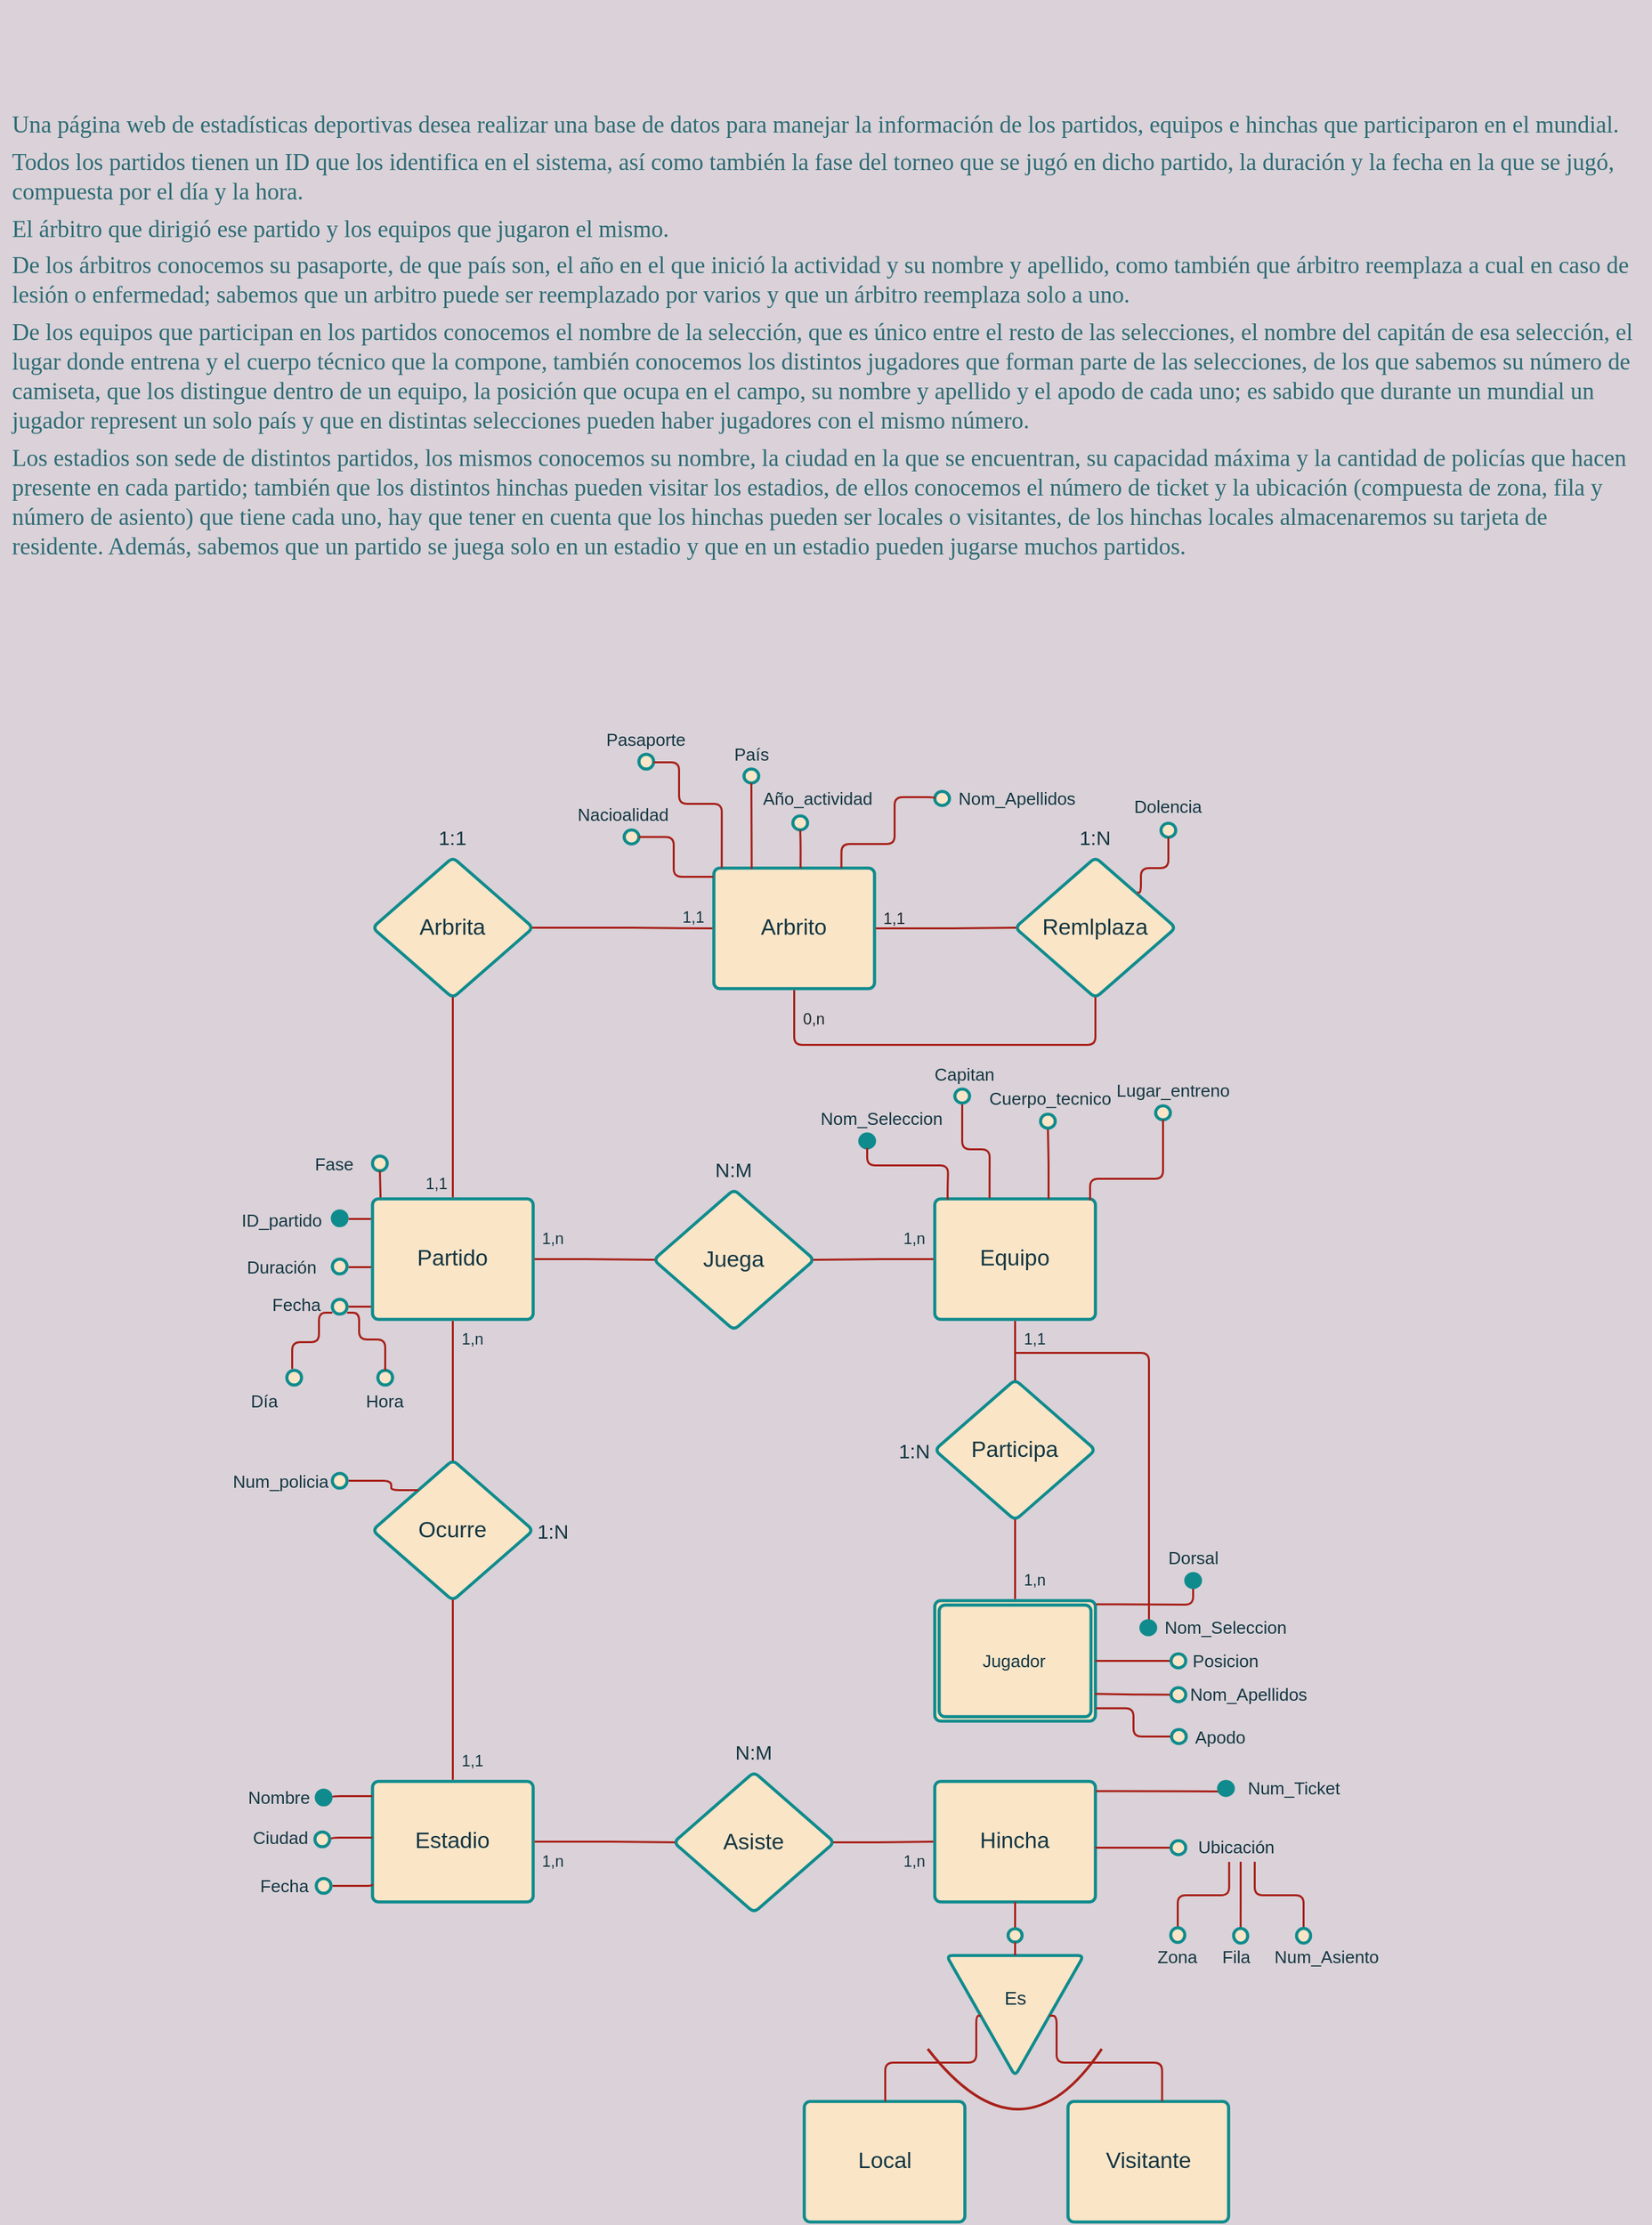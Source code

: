 <mxfile version="15.8.4" type="device"><diagram id="gZrH4UijesPYikmF6usk" name="Page-1"><mxGraphModel dx="2031" dy="2258" grid="1" gridSize="10" guides="1" tooltips="1" connect="1" arrows="1" fold="1" page="1" pageScale="1" pageWidth="827" pageHeight="1169" background="#DAD2D8" math="0" shadow="0"><root><mxCell id="0"/><mxCell id="1" parent="0"/><UserObject label="Partido" lucidchartObjectId="Is1tJ9RUC8ol" id="v1fNZO51GPil4yL1GlYa-55"><mxCell style="html=1;overflow=block;blockSpacing=1;whiteSpace=wrap;;whiteSpace=wrap;fontSize=16.7;align=center;spacing=3.8;strokeOpacity=100;rounded=1;absoluteArcSize=1;arcSize=9;strokeWidth=2.3;fillColor=#FAE5C7;strokeColor=#0F8B8D;fontColor=#143642;" parent="1" vertex="1"><mxGeometry x="478" y="405" width="120" height="90" as="geometry"/></mxCell></UserObject><UserObject label="Juega" lucidchartObjectId="Os1tLV6AKCQl" id="v1fNZO51GPil4yL1GlYa-56"><mxCell style="html=1;overflow=block;blockSpacing=1;whiteSpace=wrap;shape=rhombus;whiteSpace=wrap;fontSize=16.7;align=center;spacing=3.8;strokeOpacity=100;rounded=1;absoluteArcSize=1;arcSize=9;strokeWidth=2.3;fillColor=#FAE5C7;strokeColor=#0F8B8D;fontColor=#143642;" parent="1" vertex="1"><mxGeometry x="688" y="398" width="120" height="105" as="geometry"/></mxCell></UserObject><UserObject label="Equipo" lucidchartObjectId="Ws1t.OaLa7d4" id="v1fNZO51GPil4yL1GlYa-57"><mxCell style="html=1;overflow=block;blockSpacing=1;whiteSpace=wrap;;whiteSpace=wrap;fontSize=16.7;align=center;spacing=3.8;strokeOpacity=100;rounded=1;absoluteArcSize=1;arcSize=9;strokeWidth=2.3;fillColor=#FAE5C7;strokeColor=#0F8B8D;fontColor=#143642;" parent="1" vertex="1"><mxGeometry x="898" y="405" width="120" height="90" as="geometry"/></mxCell></UserObject><UserObject label="Arbrita" lucidchartObjectId="1s1tZxR6eFiv" id="v1fNZO51GPil4yL1GlYa-58"><mxCell style="html=1;overflow=block;blockSpacing=1;whiteSpace=wrap;shape=rhombus;whiteSpace=wrap;fontSize=16.7;align=center;spacing=3.8;strokeOpacity=100;rounded=1;absoluteArcSize=1;arcSize=9;strokeWidth=2.3;fillColor=#FAE5C7;strokeColor=#0F8B8D;fontColor=#143642;" parent="1" vertex="1"><mxGeometry x="478" y="150" width="120" height="105" as="geometry"/></mxCell></UserObject><UserObject label="Arbrito" lucidchartObjectId="-s1tbDHyhghZ" id="v1fNZO51GPil4yL1GlYa-59"><mxCell style="html=1;overflow=block;blockSpacing=1;whiteSpace=wrap;;whiteSpace=wrap;fontSize=16.7;align=center;spacing=3.8;strokeOpacity=100;rounded=1;absoluteArcSize=1;arcSize=9;strokeWidth=2.3;fillColor=#FAE5C7;strokeColor=#0F8B8D;fontColor=#143642;" parent="1" vertex="1"><mxGeometry x="733" y="158" width="120" height="90" as="geometry"/></mxCell></UserObject><UserObject label="Remlplaza" lucidchartObjectId="ct1tgxitlACp" id="v1fNZO51GPil4yL1GlYa-60"><mxCell style="html=1;overflow=block;blockSpacing=1;whiteSpace=wrap;shape=rhombus;whiteSpace=wrap;fontSize=16.7;align=center;spacing=3.8;strokeOpacity=100;rounded=1;absoluteArcSize=1;arcSize=9;strokeWidth=2.3;fillColor=#FAE5C7;strokeColor=#0F8B8D;fontColor=#143642;" parent="1" vertex="1"><mxGeometry x="958" y="150" width="120" height="105" as="geometry"/></mxCell></UserObject><UserObject label="&lt;font style=&quot;vertical-align: inherit&quot;&gt;&lt;font style=&quot;vertical-align: inherit&quot;&gt;Participa&lt;/font&gt;&lt;/font&gt;" lucidchartObjectId="lt1tY.4WJMS4" id="v1fNZO51GPil4yL1GlYa-61"><mxCell style="html=1;overflow=block;blockSpacing=1;whiteSpace=wrap;shape=rhombus;whiteSpace=wrap;fontSize=16.7;align=center;spacing=3.8;strokeOpacity=100;rounded=1;absoluteArcSize=1;arcSize=9;strokeWidth=2.3;fillColor=#FAE5C7;strokeColor=#0F8B8D;fontColor=#143642;" parent="1" vertex="1"><mxGeometry x="898" y="540" width="120" height="105" as="geometry"/></mxCell></UserObject><UserObject label="Ocurre" lucidchartObjectId="Nt1tzm8ugWbF" id="v1fNZO51GPil4yL1GlYa-62"><mxCell style="html=1;overflow=block;blockSpacing=1;whiteSpace=wrap;shape=rhombus;whiteSpace=wrap;fontSize=16.7;align=center;spacing=3.8;strokeOpacity=100;rounded=1;absoluteArcSize=1;arcSize=9;strokeWidth=2.3;fillColor=#FAE5C7;strokeColor=#0F8B8D;fontColor=#143642;" parent="1" vertex="1"><mxGeometry x="478" y="600" width="120" height="105" as="geometry"/></mxCell></UserObject><UserObject label="Estadio" lucidchartObjectId="0t1t-AN6Nnpw" id="v1fNZO51GPil4yL1GlYa-63"><mxCell style="html=1;overflow=block;blockSpacing=1;whiteSpace=wrap;;whiteSpace=wrap;fontSize=16.7;align=center;spacing=3.8;strokeOpacity=100;rounded=1;absoluteArcSize=1;arcSize=9;strokeWidth=2.3;fillColor=#FAE5C7;strokeColor=#0F8B8D;fontColor=#143642;" parent="1" vertex="1"><mxGeometry x="478" y="840" width="120" height="90" as="geometry"/></mxCell></UserObject><UserObject label="Asiste" lucidchartObjectId="_t1tmEWoqP6T" id="v1fNZO51GPil4yL1GlYa-64"><mxCell style="html=1;overflow=block;blockSpacing=1;whiteSpace=wrap;shape=rhombus;whiteSpace=wrap;fontSize=16.7;align=center;spacing=3.8;strokeOpacity=100;rounded=1;absoluteArcSize=1;arcSize=9;strokeWidth=2.3;fillColor=#FAE5C7;strokeColor=#0F8B8D;fontColor=#143642;" parent="1" vertex="1"><mxGeometry x="703" y="833" width="120" height="105" as="geometry"/></mxCell></UserObject><mxCell id="azxdWyeYkW4kS3EPx_k4-44" value="" style="edgeStyle=orthogonalEdgeStyle;rounded=0;orthogonalLoop=1;jettySize=auto;html=1;fontSize=14;strokeColor=#A8201A;fontColor=#143642;labelBackgroundColor=#DAD2D8;" parent="1" source="v1fNZO51GPil4yL1GlYa-65" target="azxdWyeYkW4kS3EPx_k4-40" edge="1"><mxGeometry relative="1" as="geometry"/></mxCell><UserObject label="Hincha" lucidchartObjectId="cu1toX~Nml.E" id="v1fNZO51GPil4yL1GlYa-65"><mxCell style="html=1;overflow=block;blockSpacing=1;whiteSpace=wrap;;whiteSpace=wrap;fontSize=16.7;align=center;spacing=3.8;strokeOpacity=100;rounded=1;absoluteArcSize=1;arcSize=9;strokeWidth=2.3;fillColor=#FAE5C7;strokeColor=#0F8B8D;fontColor=#143642;" parent="1" vertex="1"><mxGeometry x="898" y="840" width="120" height="90" as="geometry"/></mxCell></UserObject><UserObject label="" lucidchartObjectId="Zu1tQtvbi7bp" id="v1fNZO51GPil4yL1GlYa-66"><mxCell style="html=1;jettySize=18;whiteSpace=wrap;fontSize=13;strokeWidth=1.5;rounded=1;arcSize=12;edgeStyle=orthogonalEdgeStyle;startArrow=none;;endArrow=none;;exitX=0.993;exitY=0.5;exitPerimeter=0;entryX=-0.009;entryY=0.5;entryPerimeter=0;strokeColor=#A8201A;fontColor=#143642;labelBackgroundColor=#DAD2D8;" parent="1" source="v1fNZO51GPil4yL1GlYa-58" target="v1fNZO51GPil4yL1GlYa-59" edge="1"><mxGeometry width="100" height="100" relative="1" as="geometry"><Array as="points"/></mxGeometry></mxCell></UserObject><UserObject label="" lucidchartObjectId="2u1tAgFa54tj" id="v1fNZO51GPil4yL1GlYa-67"><mxCell style="html=1;jettySize=18;whiteSpace=wrap;fontSize=13;strokeWidth=1.5;rounded=1;arcSize=12;edgeStyle=orthogonalEdgeStyle;startArrow=none;;endArrow=none;;exitX=1.009;exitY=0.5;exitPerimeter=0;entryX=0.007;entryY=0.5;entryPerimeter=0;strokeColor=#A8201A;fontColor=#143642;labelBackgroundColor=#DAD2D8;" parent="1" source="v1fNZO51GPil4yL1GlYa-59" target="v1fNZO51GPil4yL1GlYa-60" edge="1"><mxGeometry width="100" height="100" relative="1" as="geometry"><Array as="points"/></mxGeometry></mxCell></UserObject><UserObject label="" lucidchartObjectId="5u1tQZOQjABe" id="v1fNZO51GPil4yL1GlYa-68"><mxCell style="html=1;jettySize=18;whiteSpace=wrap;fontSize=13;strokeWidth=1.5;rounded=1;arcSize=12;edgeStyle=orthogonalEdgeStyle;startArrow=none;;endArrow=none;;exitX=1.009;exitY=0.5;exitPerimeter=0;entryX=0.007;entryY=0.5;entryPerimeter=0;strokeColor=#A8201A;fontColor=#143642;labelBackgroundColor=#DAD2D8;" parent="1" source="v1fNZO51GPil4yL1GlYa-55" target="v1fNZO51GPil4yL1GlYa-56" edge="1"><mxGeometry width="100" height="100" relative="1" as="geometry"><Array as="points"/></mxGeometry></mxCell></UserObject><UserObject label="" lucidchartObjectId="7u1tM33WKWNM" id="v1fNZO51GPil4yL1GlYa-69"><mxCell style="html=1;jettySize=18;whiteSpace=wrap;fontSize=13;strokeWidth=1.5;rounded=1;arcSize=12;edgeStyle=orthogonalEdgeStyle;startArrow=none;;endArrow=none;;exitX=-0.009;exitY=0.5;exitPerimeter=0;entryX=0.993;entryY=0.5;entryPerimeter=0;strokeColor=#A8201A;fontColor=#143642;labelBackgroundColor=#DAD2D8;" parent="1" source="v1fNZO51GPil4yL1GlYa-57" target="v1fNZO51GPil4yL1GlYa-56" edge="1"><mxGeometry width="100" height="100" relative="1" as="geometry"><Array as="points"/></mxGeometry></mxCell></UserObject><UserObject label="" lucidchartObjectId="_u1tB9cEThSF" id="v1fNZO51GPil4yL1GlYa-70"><mxCell style="html=1;jettySize=18;whiteSpace=wrap;fontSize=13;strokeWidth=1.5;rounded=1;arcSize=12;edgeStyle=orthogonalEdgeStyle;startArrow=none;;endArrow=none;;exitX=0.5;exitY=1.013;exitPerimeter=0;entryX=0.5;entryY=0.006;entryPerimeter=0;strokeColor=#A8201A;fontColor=#143642;labelBackgroundColor=#DAD2D8;" parent="1" source="v1fNZO51GPil4yL1GlYa-55" target="v1fNZO51GPil4yL1GlYa-62" edge="1"><mxGeometry width="100" height="100" relative="1" as="geometry"><Array as="points"/></mxGeometry></mxCell></UserObject><UserObject label="" lucidchartObjectId="iv1tm1O-V-lk" id="v1fNZO51GPil4yL1GlYa-71"><mxCell style="html=1;jettySize=18;whiteSpace=wrap;fontSize=13;strokeWidth=1.5;rounded=1;arcSize=12;edgeStyle=orthogonalEdgeStyle;startArrow=none;;endArrow=none;;exitX=0.5;exitY=0.994;exitPerimeter=0;entryX=0.5;entryY=-0.012;entryPerimeter=0;strokeColor=#A8201A;fontColor=#143642;labelBackgroundColor=#DAD2D8;" parent="1" source="v1fNZO51GPil4yL1GlYa-62" target="v1fNZO51GPil4yL1GlYa-63" edge="1"><mxGeometry width="100" height="100" relative="1" as="geometry"><Array as="points"/></mxGeometry></mxCell></UserObject><UserObject label="" lucidchartObjectId="Av1t-8LGgV3s" id="v1fNZO51GPil4yL1GlYa-72"><mxCell style="html=1;jettySize=18;whiteSpace=wrap;fontSize=13;strokeWidth=1.5;rounded=1;arcSize=12;edgeStyle=orthogonalEdgeStyle;startArrow=none;;endArrow=none;;exitX=1.009;exitY=0.5;exitPerimeter=0;entryX=0.007;entryY=0.5;entryPerimeter=0;strokeColor=#A8201A;fontColor=#143642;labelBackgroundColor=#DAD2D8;" parent="1" source="v1fNZO51GPil4yL1GlYa-63" target="v1fNZO51GPil4yL1GlYa-64" edge="1"><mxGeometry width="100" height="100" relative="1" as="geometry"><Array as="points"/></mxGeometry></mxCell></UserObject><UserObject label="" lucidchartObjectId="Cv1t0k_hdNng" id="v1fNZO51GPil4yL1GlYa-73"><mxCell style="html=1;jettySize=18;whiteSpace=wrap;fontSize=13;strokeWidth=1.5;rounded=1;arcSize=12;edgeStyle=orthogonalEdgeStyle;startArrow=none;;endArrow=none;;exitX=0.993;exitY=0.5;exitPerimeter=0;entryX=-0.009;entryY=0.5;entryPerimeter=0;strokeColor=#A8201A;fontColor=#143642;labelBackgroundColor=#DAD2D8;" parent="1" source="v1fNZO51GPil4yL1GlYa-64" target="v1fNZO51GPil4yL1GlYa-65" edge="1"><mxGeometry width="100" height="100" relative="1" as="geometry"><Array as="points"/></mxGeometry></mxCell></UserObject><UserObject label="" lucidchartObjectId="Hv1tCMj6ZqVS" id="v1fNZO51GPil4yL1GlYa-74"><mxCell style="html=1;jettySize=18;whiteSpace=wrap;fontSize=13;strokeWidth=1.5;rounded=1;arcSize=12;edgeStyle=orthogonalEdgeStyle;startArrow=none;;endArrow=none;;exitX=0.5;exitY=-0.012;exitPerimeter=0;entryX=0.5;entryY=0.994;entryPerimeter=0;strokeColor=#A8201A;fontColor=#143642;labelBackgroundColor=#DAD2D8;" parent="1" source="v1fNZO51GPil4yL1GlYa-90" target="v1fNZO51GPil4yL1GlYa-61" edge="1"><mxGeometry width="100" height="100" relative="1" as="geometry"><Array as="points"/></mxGeometry></mxCell></UserObject><UserObject label="" lucidchartObjectId="Jv1tnSLFQvZv" id="v1fNZO51GPil4yL1GlYa-75"><mxCell style="html=1;jettySize=18;whiteSpace=wrap;fontSize=13;strokeWidth=1.5;rounded=1;arcSize=12;edgeStyle=orthogonalEdgeStyle;startArrow=none;;endArrow=none;;exitX=0.5;exitY=0.006;exitPerimeter=0;entryX=0.5;entryY=1.013;entryPerimeter=0;strokeColor=#A8201A;fontColor=#143642;labelBackgroundColor=#DAD2D8;" parent="1" source="v1fNZO51GPil4yL1GlYa-61" target="v1fNZO51GPil4yL1GlYa-57" edge="1"><mxGeometry width="100" height="100" relative="1" as="geometry"><Array as="points"/></mxGeometry></mxCell></UserObject><UserObject label="" lucidchartObjectId="Vv1t4Tm2GzDO" id="v1fNZO51GPil4yL1GlYa-76"><mxCell style="html=1;jettySize=18;whiteSpace=wrap;fontSize=13;strokeWidth=1.5;rounded=1;arcSize=12;edgeStyle=orthogonalEdgeStyle;startArrow=none;;endArrow=none;;exitX=0.5;exitY=1.013;exitPerimeter=0;entryX=0.5;entryY=0.994;entryPerimeter=0;strokeColor=#A8201A;fontColor=#143642;labelBackgroundColor=#DAD2D8;" parent="1" source="v1fNZO51GPil4yL1GlYa-59" target="v1fNZO51GPil4yL1GlYa-60" edge="1"><mxGeometry width="100" height="100" relative="1" as="geometry"><Array as="points"><mxPoint x="793" y="290"/><mxPoint x="1018" y="290"/></Array></mxGeometry></mxCell></UserObject><UserObject label="" lucidchartObjectId="vx1taU1Kt.ui" id="v1fNZO51GPil4yL1GlYa-77"><mxCell style="html=1;jettySize=18;whiteSpace=wrap;fontSize=13;strokeWidth=1.5;rounded=1;arcSize=12;edgeStyle=orthogonalEdgeStyle;startArrow=none;;endArrow=none;;exitX=0.5;exitY=-0.012;exitPerimeter=0;entryX=0.5;entryY=0.994;entryPerimeter=0;strokeColor=#A8201A;fontColor=#143642;labelBackgroundColor=#DAD2D8;" parent="1" source="v1fNZO51GPil4yL1GlYa-55" target="v1fNZO51GPil4yL1GlYa-58" edge="1"><mxGeometry width="100" height="100" relative="1" as="geometry"><Array as="points"/></mxGeometry></mxCell></UserObject><UserObject label="1,1" lucidchartObjectId="Fx1ty6U0bnnd" id="v1fNZO51GPil4yL1GlYa-78"><mxCell style="html=1;overflow=block;blockSpacing=1;whiteSpace=wrap;;whiteSpace=wrap;fontSize=11.7;align=center;spacing=3.8;strokeOpacity=0;fillOpacity=0;rounded=1;absoluteArcSize=1;arcSize=9;strokeWidth=2.3;fillColor=#FAE5C7;strokeColor=#0F8B8D;fontColor=#143642;" parent="1" vertex="1"><mxGeometry x="515" y="379" width="10" height="30" as="geometry"/></mxCell></UserObject><UserObject label="1,1" lucidchartObjectId="Zx1tJIhSpel8" id="v1fNZO51GPil4yL1GlYa-79"><mxCell style="html=1;overflow=block;blockSpacing=1;whiteSpace=wrap;;whiteSpace=wrap;fontSize=11.7;align=center;spacing=3.8;strokeOpacity=0;fillOpacity=0;rounded=1;absoluteArcSize=1;arcSize=9;strokeWidth=2.3;fillColor=#FAE5C7;strokeColor=#0F8B8D;fontColor=#143642;" parent="1" vertex="1"><mxGeometry x="673" y="180" width="90" height="30" as="geometry"/></mxCell></UserObject><UserObject label="&lt;div style=&quot;display: flex; justify-content: center; text-align: center; align-items: baseline; font-size: 0; line-height: 1.25;margin-top: -2px;&quot;&gt;&lt;span&gt;&lt;span style=&quot;font-size:11.7px;color:#1d262b;&quot;&gt;1,1&lt;/span&gt;&lt;span style=&quot;font-size:16px;color:#1d262b;&quot;&gt; &lt;/span&gt;&lt;/span&gt;&lt;/div&gt;" lucidchartObjectId=".x1tOz17EMCZ" id="v1fNZO51GPil4yL1GlYa-80"><mxCell style="html=1;overflow=block;blockSpacing=1;whiteSpace=wrap;;whiteSpace=wrap;fontSize=13;spacing=3.8;strokeOpacity=0;fillOpacity=0;rounded=1;absoluteArcSize=1;arcSize=9;strokeWidth=2.3;fillColor=#FAE5C7;strokeColor=#0F8B8D;fontColor=#143642;" parent="1" vertex="1"><mxGeometry x="823" y="180" width="90" height="30" as="geometry"/></mxCell></UserObject><UserObject label="&lt;div style=&quot;display: flex; justify-content: center; text-align: center; align-items: baseline; font-size: 0; line-height: 1.25;margin-top: -2px;&quot;&gt;&lt;span&gt;&lt;span style=&quot;font-size:11.7px;color:#1d262b;&quot;&gt;0,n&lt;/span&gt;&lt;span style=&quot;font-size:16px;color:#1d262b;&quot;&gt; &lt;/span&gt;&lt;/span&gt;&lt;/div&gt;" lucidchartObjectId="ly1te-1sxwxK" id="v1fNZO51GPil4yL1GlYa-81"><mxCell style="html=1;overflow=block;blockSpacing=1;whiteSpace=wrap;;whiteSpace=wrap;fontSize=13;spacing=3.8;strokeOpacity=0;fillOpacity=0;rounded=1;absoluteArcSize=1;arcSize=9;strokeWidth=2.3;fillColor=#FAE5C7;strokeColor=#0F8B8D;fontColor=#143642;" parent="1" vertex="1"><mxGeometry x="763" y="255" width="90" height="30" as="geometry"/></mxCell></UserObject><UserObject label="1,n" lucidchartObjectId="By1tnqBavsHy" id="v1fNZO51GPil4yL1GlYa-82"><mxCell style="html=1;overflow=block;blockSpacing=1;whiteSpace=wrap;;whiteSpace=wrap;fontSize=11.7;align=center;spacing=3.8;strokeOpacity=0;fillOpacity=0;rounded=1;absoluteArcSize=1;arcSize=9;strokeWidth=2.3;fillColor=#FAE5C7;strokeColor=#0F8B8D;fontColor=#143642;" parent="1" vertex="1"><mxGeometry x="568" y="420" width="90" height="30" as="geometry"/></mxCell></UserObject><UserObject label="1,n" lucidchartObjectId="Qy1tQQFKwK02" id="v1fNZO51GPil4yL1GlYa-83"><mxCell style="html=1;overflow=block;blockSpacing=1;whiteSpace=wrap;;whiteSpace=wrap;fontSize=11.7;align=center;spacing=3.8;strokeOpacity=0;fillOpacity=0;rounded=1;absoluteArcSize=1;arcSize=9;strokeWidth=2.3;fillColor=#FAE5C7;strokeColor=#0F8B8D;fontColor=#143642;" parent="1" vertex="1"><mxGeometry x="838" y="420" width="90" height="30" as="geometry"/></mxCell></UserObject><UserObject label="1,n" lucidchartObjectId="Wy1tan--hgUh" id="v1fNZO51GPil4yL1GlYa-84"><mxCell style="html=1;overflow=block;blockSpacing=1;whiteSpace=wrap;;whiteSpace=wrap;fontSize=11.7;align=center;spacing=3.8;strokeOpacity=0;fillOpacity=0;rounded=1;absoluteArcSize=1;arcSize=9;strokeWidth=2.3;fillColor=#FAE5C7;strokeColor=#0F8B8D;fontColor=#143642;" parent="1" vertex="1"><mxGeometry x="508" y="495" width="90" height="30" as="geometry"/></mxCell></UserObject><UserObject label="1,1" lucidchartObjectId="0y1tV2tN2bH9" id="v1fNZO51GPil4yL1GlYa-85"><mxCell style="html=1;overflow=block;blockSpacing=1;whiteSpace=wrap;;whiteSpace=wrap;fontSize=11.7;align=center;spacing=3.8;strokeOpacity=0;fillOpacity=0;rounded=1;absoluteArcSize=1;arcSize=9;strokeWidth=2.3;fillColor=#FAE5C7;strokeColor=#0F8B8D;fontColor=#143642;" parent="1" vertex="1"><mxGeometry x="508" y="810" width="90" height="30" as="geometry"/></mxCell></UserObject><UserObject label="1,n" lucidchartObjectId="-y1tEE_SI-Pq" id="v1fNZO51GPil4yL1GlYa-86"><mxCell style="html=1;overflow=block;blockSpacing=1;whiteSpace=wrap;;whiteSpace=wrap;fontSize=11.7;align=center;spacing=3.8;strokeOpacity=0;fillOpacity=0;rounded=1;absoluteArcSize=1;arcSize=9;strokeWidth=2.3;fillColor=#FAE5C7;strokeColor=#0F8B8D;fontColor=#143642;" parent="1" vertex="1"><mxGeometry x="568" y="885" width="90" height="30" as="geometry"/></mxCell></UserObject><UserObject label="1,n" lucidchartObjectId="dz1t~aymUD6A" id="v1fNZO51GPil4yL1GlYa-87"><mxCell style="html=1;overflow=block;blockSpacing=1;whiteSpace=wrap;;whiteSpace=wrap;fontSize=11.7;align=center;spacing=3.8;strokeOpacity=0;fillOpacity=0;rounded=1;absoluteArcSize=1;arcSize=9;strokeWidth=2.3;fillColor=#FAE5C7;strokeColor=#0F8B8D;fontColor=#143642;" parent="1" vertex="1"><mxGeometry x="838" y="885" width="90" height="30" as="geometry"/></mxCell></UserObject><UserObject label="1,1" lucidchartObjectId="mz1tg4nkg.Aq" id="v1fNZO51GPil4yL1GlYa-88"><mxCell style="html=1;overflow=block;blockSpacing=1;whiteSpace=wrap;;whiteSpace=wrap;fontSize=11.7;align=center;spacing=3.8;strokeOpacity=0;fillOpacity=0;rounded=1;absoluteArcSize=1;arcSize=9;strokeWidth=2.3;fillColor=#FAE5C7;strokeColor=#0F8B8D;fontColor=#143642;" parent="1" vertex="1"><mxGeometry x="928" y="495" width="90" height="30" as="geometry"/></mxCell></UserObject><UserObject label="1,n" lucidchartObjectId="tz1ttaikIvMV" id="v1fNZO51GPil4yL1GlYa-89"><mxCell style="html=1;overflow=block;blockSpacing=1;whiteSpace=wrap;;whiteSpace=wrap;fontSize=11.7;align=center;spacing=3.8;strokeOpacity=0;fillOpacity=0;rounded=1;absoluteArcSize=1;arcSize=9;strokeWidth=2.3;fillColor=#FAE5C7;strokeColor=#0F8B8D;fontColor=#143642;" parent="1" vertex="1"><mxGeometry x="928" y="675" width="90" height="30" as="geometry"/></mxCell></UserObject><UserObject label="Jugador" lucidchartObjectId="Gk_t_WrC-n9d" id="v1fNZO51GPil4yL1GlYa-90"><mxCell style="html=1;overflow=block;blockSpacing=1;whiteSpace=wrap;shape=ext;double=1;whiteSpace=wrap;fontSize=13;spacing=3.8;strokeOpacity=100;rounded=1;absoluteArcSize=1;arcSize=9;strokeWidth=2.3;fillColor=#FAE5C7;strokeColor=#0F8B8D;fontColor=#143642;" parent="1" vertex="1"><mxGeometry x="898" y="705" width="120" height="90" as="geometry"/></mxCell></UserObject><UserObject label="1:1" lucidchartObjectId="Fq_tediAlCs4" id="v1fNZO51GPil4yL1GlYa-92"><mxCell style="html=1;overflow=block;blockSpacing=1;whiteSpace=wrap;;whiteSpace=wrap;fontSize=15;align=center;spacing=3.8;strokeOpacity=0;fillOpacity=0;rounded=1;absoluteArcSize=1;arcSize=9;strokeWidth=2.3;fillColor=#FAE5C7;strokeColor=#0F8B8D;fontColor=#143642;" parent="1" vertex="1"><mxGeometry x="493" y="120" width="90" height="30" as="geometry"/></mxCell></UserObject><UserObject label="N:M" lucidchartObjectId="mr_tXB.PqsN2" id="v1fNZO51GPil4yL1GlYa-93"><mxCell style="html=1;overflow=block;blockSpacing=1;whiteSpace=wrap;;whiteSpace=wrap;fontSize=15;align=center;spacing=3.8;strokeOpacity=0;fillOpacity=0;rounded=1;absoluteArcSize=1;arcSize=9;strokeWidth=2.3;fillColor=#FAE5C7;strokeColor=#0F8B8D;fontColor=#143642;" parent="1" vertex="1"><mxGeometry x="703" y="368" width="90" height="30" as="geometry"/></mxCell></UserObject><UserObject label="1:N" lucidchartObjectId="xr_trbYKYTRt" id="v1fNZO51GPil4yL1GlYa-94"><mxCell style="html=1;overflow=block;blockSpacing=1;whiteSpace=wrap;;whiteSpace=wrap;fontSize=15;align=center;spacing=3.8;strokeOpacity=0;fillOpacity=0;rounded=1;absoluteArcSize=1;arcSize=9;strokeWidth=2.3;fillColor=#FAE5C7;strokeColor=#0F8B8D;fontColor=#143642;" parent="1" vertex="1"><mxGeometry x="568" y="638" width="90" height="30" as="geometry"/></mxCell></UserObject><UserObject label="N:M" lucidchartObjectId="Kr_t6RPk-m2t" id="v1fNZO51GPil4yL1GlYa-95"><mxCell style="html=1;overflow=block;blockSpacing=1;whiteSpace=wrap;;whiteSpace=wrap;fontSize=15;align=center;spacing=3.8;strokeOpacity=0;fillOpacity=0;rounded=1;absoluteArcSize=1;arcSize=9;strokeWidth=2.3;fillColor=#FAE5C7;strokeColor=#0F8B8D;fontColor=#143642;" parent="1" vertex="1"><mxGeometry x="718" y="803" width="90" height="30" as="geometry"/></mxCell></UserObject><UserObject label="1:N" lucidchartObjectId="Ur_tRYDdE_~Q" id="v1fNZO51GPil4yL1GlYa-96"><mxCell style="html=1;overflow=block;blockSpacing=1;whiteSpace=wrap;;whiteSpace=wrap;fontSize=15;align=center;spacing=3.8;strokeOpacity=0;fillOpacity=0;rounded=1;absoluteArcSize=1;arcSize=9;strokeWidth=2.3;fillColor=#FAE5C7;strokeColor=#0F8B8D;fontColor=#143642;" parent="1" vertex="1"><mxGeometry x="838" y="578" width="90" height="30" as="geometry"/></mxCell></UserObject><UserObject label="1:N" lucidchartObjectId="8r_tK~RZpYT9" id="v1fNZO51GPil4yL1GlYa-97"><mxCell style="html=1;overflow=block;blockSpacing=1;whiteSpace=wrap;;whiteSpace=wrap;fontSize=15;align=center;spacing=3.8;strokeOpacity=0;fillOpacity=0;rounded=1;absoluteArcSize=1;arcSize=9;strokeWidth=2.3;fillColor=#FAE5C7;strokeColor=#0F8B8D;fontColor=#143642;" parent="1" vertex="1"><mxGeometry x="973" y="120" width="90" height="30" as="geometry"/></mxCell></UserObject><UserObject label="" lucidchartObjectId="Wk~tcFr8fC1q" id="v1fNZO51GPil4yL1GlYa-98"><mxCell style="html=1;jettySize=18;whiteSpace=wrap;fontSize=13;strokeWidth=1.5;rounded=1;arcSize=12;edgeStyle=orthogonalEdgeStyle;startArrow=none;;endArrow=none;;exitX=-0.009;exitY=0.167;exitPerimeter=0;entryX=1.108;entryY=0.5;entryPerimeter=0;strokeColor=#A8201A;fontColor=#143642;labelBackgroundColor=#DAD2D8;" parent="1" source="v1fNZO51GPil4yL1GlYa-55" target="v1fNZO51GPil4yL1GlYa-99" edge="1"><mxGeometry width="100" height="100" relative="1" as="geometry"><Array as="points"/></mxGeometry></mxCell></UserObject><UserObject label="Atributo" lucidchartObjectId="Zk~tZb-w3sKj" id="v1fNZO51GPil4yL1GlYa-99"><mxCell style="html=1;overflow=block;blockSpacing=1;whiteSpace=wrap;ellipse;whiteSpace=wrap;fontSize=13;spacing=3.8;strokeOpacity=100;rounded=1;absoluteArcSize=1;arcSize=9;strokeWidth=2.3;noLabel=1;fillColor=#0F8B8D;strokeColor=#0F8B8D;fontColor=#143642;" parent="1" vertex="1"><mxGeometry x="448" y="414" width="11" height="11" as="geometry"/></mxCell></UserObject><UserObject label="" lucidchartObjectId="yl~tORJ.H7FA" id="v1fNZO51GPil4yL1GlYa-100"><mxCell style="html=1;jettySize=18;whiteSpace=wrap;fontSize=13;strokeWidth=1.5;rounded=1;arcSize=12;edgeStyle=orthogonalEdgeStyle;startArrow=none;;endArrow=none;;entryX=1.108;entryY=0.5;entryPerimeter=0;strokeColor=#A8201A;fontColor=#143642;labelBackgroundColor=#DAD2D8;" parent="1" target="v1fNZO51GPil4yL1GlYa-101" edge="1"><mxGeometry width="100" height="100" relative="1" as="geometry"><Array as="points"/><mxPoint x="477" y="456" as="sourcePoint"/></mxGeometry></mxCell></UserObject><UserObject label="Atributo" lucidchartObjectId="yl~t46uTt_mv" id="v1fNZO51GPil4yL1GlYa-101"><mxCell style="html=1;overflow=block;blockSpacing=1;whiteSpace=wrap;ellipse;whiteSpace=wrap;fontSize=13;spacing=3.8;strokeOpacity=100;rounded=1;absoluteArcSize=1;arcSize=9;strokeWidth=2.3;noLabel=1;fillColor=#FAE5C7;strokeColor=#0F8B8D;fontColor=#143642;" parent="1" vertex="1"><mxGeometry x="448" y="450" width="11" height="11" as="geometry"/></mxCell></UserObject><UserObject label="Atributo" lucidchartObjectId="Cl~tk_2E.ZyV" id="v1fNZO51GPil4yL1GlYa-102"><mxCell style="html=1;overflow=block;blockSpacing=1;whiteSpace=wrap;ellipse;whiteSpace=wrap;fontSize=13;spacing=3.8;strokeOpacity=100;rounded=1;absoluteArcSize=1;arcSize=9;strokeWidth=2.3;noLabel=1;fillColor=#FAE5C7;strokeColor=#0F8B8D;fontColor=#143642;" parent="1" vertex="1"><mxGeometry x="448" y="480" width="11" height="11" as="geometry"/></mxCell></UserObject><UserObject label="ID_partido" lucidchartObjectId="Ul~tUlK2QmgD" id="v1fNZO51GPil4yL1GlYa-103"><mxCell style="html=1;overflow=block;blockSpacing=1;whiteSpace=wrap;;whiteSpace=wrap;fontSize=13;spacing=3.8;strokeOpacity=0;fillOpacity=0;rounded=1;absoluteArcSize=1;arcSize=9;strokeWidth=2.3;fillColor=#FAE5C7;strokeColor=#0F8B8D;fontColor=#143642;" parent="1" vertex="1"><mxGeometry x="373" y="409" width="75" height="23" as="geometry"/></mxCell></UserObject><UserObject label="Duración" lucidchartObjectId="Qm~t1oRtlUaR" id="v1fNZO51GPil4yL1GlYa-104"><mxCell style="html=1;overflow=block;blockSpacing=1;whiteSpace=wrap;;whiteSpace=wrap;fontSize=13;spacing=3.8;strokeOpacity=0;fillOpacity=0;rounded=1;absoluteArcSize=1;arcSize=9;strokeWidth=2.3;fillColor=#FAE5C7;strokeColor=#0F8B8D;fontColor=#143642;" parent="1" vertex="1"><mxGeometry x="373" y="444" width="75" height="23" as="geometry"/></mxCell></UserObject><UserObject label="" lucidchartObjectId="3m~t2plVe_fq" id="v1fNZO51GPil4yL1GlYa-105"><mxCell style="html=1;jettySize=18;whiteSpace=wrap;fontSize=13;strokeWidth=1.5;rounded=1;arcSize=12;edgeStyle=orthogonalEdgeStyle;startArrow=none;;endArrow=none;;exitX=1.108;exitY=0.5;exitPerimeter=0;entryX=-0.009;entryY=0.896;entryPerimeter=0;strokeColor=#A8201A;fontColor=#143642;labelBackgroundColor=#DAD2D8;" parent="1" source="v1fNZO51GPil4yL1GlYa-102" target="v1fNZO51GPil4yL1GlYa-55" edge="1"><mxGeometry width="100" height="100" relative="1" as="geometry"><Array as="points"/></mxGeometry></mxCell></UserObject><UserObject label="Fecha" lucidchartObjectId="en~tOdhD3nCY" id="v1fNZO51GPil4yL1GlYa-106"><mxCell style="html=1;overflow=block;blockSpacing=1;whiteSpace=wrap;;whiteSpace=wrap;fontSize=13;spacing=3.8;strokeOpacity=0;fillOpacity=0;rounded=1;absoluteArcSize=1;arcSize=9;strokeWidth=2.3;fillColor=#FAE5C7;strokeColor=#0F8B8D;fontColor=#143642;" parent="1" vertex="1"><mxGeometry x="384" y="472" width="75" height="23" as="geometry"/></mxCell></UserObject><UserObject label="" lucidchartObjectId="lo~tykg3V_NQ" id="v1fNZO51GPil4yL1GlYa-107"><mxCell style="html=1;jettySize=18;whiteSpace=wrap;fontSize=13;strokeWidth=1.5;rounded=1;arcSize=12;edgeStyle=orthogonalEdgeStyle;startArrow=none;;endArrow=none;;strokeColor=#A8201A;fontColor=#143642;labelBackgroundColor=#DAD2D8;exitX=0.853;exitY=0.783;exitDx=0;exitDy=0;exitPerimeter=0;" parent="1" source="v1fNZO51GPil4yL1GlYa-106" edge="1"><mxGeometry width="100" height="100" relative="1" as="geometry"><Array as="points"><mxPoint x="438" y="490"/><mxPoint x="438" y="512"/><mxPoint x="418" y="512"/><mxPoint x="418" y="532"/></Array><mxPoint x="451" y="491" as="sourcePoint"/><mxPoint x="418" y="532" as="targetPoint"/></mxGeometry></mxCell></UserObject><UserObject label="Atributo" lucidchartObjectId="8o~tOAyjSYGf" id="v1fNZO51GPil4yL1GlYa-108"><mxCell style="html=1;overflow=block;blockSpacing=1;whiteSpace=wrap;ellipse;whiteSpace=wrap;fontSize=13;spacing=3.8;strokeOpacity=100;rounded=1;absoluteArcSize=1;arcSize=9;strokeWidth=2.3;noLabel=1;fillColor=#FAE5C7;strokeColor=#0F8B8D;fontColor=#143642;" parent="1" vertex="1"><mxGeometry x="414" y="533" width="11" height="11" as="geometry"/></mxCell></UserObject><UserObject label="Atributo" lucidchartObjectId=".o~t0NCYRz4v" id="v1fNZO51GPil4yL1GlYa-109"><mxCell style="html=1;overflow=block;blockSpacing=1;whiteSpace=wrap;ellipse;whiteSpace=wrap;fontSize=13;spacing=3.8;strokeOpacity=100;rounded=1;absoluteArcSize=1;arcSize=9;strokeWidth=2.3;noLabel=1;fillColor=#FAE5C7;strokeColor=#0F8B8D;fontColor=#143642;" parent="1" vertex="1"><mxGeometry x="482" y="533" width="11" height="11" as="geometry"/></mxCell></UserObject><UserObject label="Día" lucidchartObjectId="xp~tj~EFRoTU" id="v1fNZO51GPil4yL1GlYa-111"><mxCell style="html=1;overflow=block;blockSpacing=1;whiteSpace=wrap;;whiteSpace=wrap;fontSize=13;spacing=3.8;strokeOpacity=0;fillOpacity=0;rounded=1;absoluteArcSize=1;arcSize=9;strokeWidth=2.3;fillColor=#FAE5C7;strokeColor=#0F8B8D;fontColor=#143642;" parent="1" vertex="1"><mxGeometry x="360" y="544" width="75" height="23" as="geometry"/></mxCell></UserObject><UserObject label="Hora" lucidchartObjectId="Ap~t5Ko8Knb-" id="v1fNZO51GPil4yL1GlYa-112"><mxCell style="html=1;overflow=block;blockSpacing=1;whiteSpace=wrap;;whiteSpace=wrap;fontSize=13;spacing=3.8;strokeOpacity=0;fillOpacity=0;rounded=1;absoluteArcSize=1;arcSize=9;strokeWidth=2.3;fillColor=#FAE5C7;strokeColor=#0F8B8D;fontColor=#143642;" parent="1" vertex="1"><mxGeometry x="450" y="544" width="75" height="23" as="geometry"/></mxCell></UserObject><UserObject label="Atributo" lucidchartObjectId="Aq~tH4LFVAZN" id="v1fNZO51GPil4yL1GlYa-113"><mxCell style="html=1;overflow=block;blockSpacing=1;whiteSpace=wrap;ellipse;whiteSpace=wrap;fontSize=13;spacing=3.8;strokeOpacity=100;rounded=1;absoluteArcSize=1;arcSize=9;strokeWidth=2.3;noLabel=1;fillColor=#FAE5C7;strokeColor=#0F8B8D;fontColor=#143642;" parent="1" vertex="1"><mxGeometry x="478" y="373" width="11" height="11" as="geometry"/></mxCell></UserObject><UserObject label="Fase&amp;nbsp;" lucidchartObjectId="Aq~tIrFguVq1" id="v1fNZO51GPil4yL1GlYa-114"><mxCell style="html=1;overflow=block;blockSpacing=1;whiteSpace=wrap;;whiteSpace=wrap;fontSize=13;spacing=3.8;strokeOpacity=0;fillOpacity=0;rounded=1;absoluteArcSize=1;arcSize=9;strokeWidth=2.3;fillColor=#FAE5C7;strokeColor=#0F8B8D;fontColor=#143642;" parent="1" vertex="1"><mxGeometry x="414" y="367" width="75" height="23" as="geometry"/></mxCell></UserObject><UserObject label="" lucidchartObjectId="lo~tykg3V_NQ" id="v1fNZO51GPil4yL1GlYa-120"><mxCell style="html=1;jettySize=18;whiteSpace=wrap;fontSize=13;strokeWidth=1.5;rounded=1;arcSize=12;edgeStyle=orthogonalEdgeStyle;startArrow=none;;endArrow=none;;entryX=0.5;entryY=0;entryDx=0;entryDy=0;strokeColor=#A8201A;fontColor=#143642;labelBackgroundColor=#DAD2D8;" parent="1" source="v1fNZO51GPil4yL1GlYa-106" target="v1fNZO51GPil4yL1GlYa-109" edge="1"><mxGeometry width="100" height="100" relative="1" as="geometry"><Array as="points"><mxPoint x="468" y="490"/><mxPoint x="468" y="510"/><mxPoint x="487" y="510"/></Array><mxPoint x="523.712" y="510.038" as="sourcePoint"/><mxPoint x="488" y="530" as="targetPoint"/></mxGeometry></mxCell></UserObject><UserObject label="" lucidchartObjectId="Wk~tcFr8fC1q" id="v1fNZO51GPil4yL1GlYa-130"><mxCell style="html=1;jettySize=18;whiteSpace=wrap;fontSize=13;strokeWidth=1.5;rounded=1;arcSize=12;edgeStyle=orthogonalEdgeStyle;startArrow=none;;endArrow=none;;entryX=0.5;entryY=1;entryDx=0;entryDy=0;strokeColor=#A8201A;fontColor=#143642;labelBackgroundColor=#DAD2D8;" parent="1" target="v1fNZO51GPil4yL1GlYa-113" edge="1"><mxGeometry width="100" height="100" relative="1" as="geometry"><Array as="points"/><mxPoint x="484" y="404" as="sourcePoint"/><mxPoint x="470.188" y="429.5" as="targetPoint"/></mxGeometry></mxCell></UserObject><UserObject label="Atributo" lucidchartObjectId="Zk~tZb-w3sKj" id="v1fNZO51GPil4yL1GlYa-131"><mxCell style="html=1;overflow=block;blockSpacing=1;whiteSpace=wrap;ellipse;whiteSpace=wrap;fontSize=13;spacing=3.8;strokeOpacity=100;rounded=1;absoluteArcSize=1;arcSize=9;strokeWidth=2.3;noLabel=1;fillColor=#FAE5C7;strokeColor=#0F8B8D;fontColor=#143642;" parent="1" vertex="1"><mxGeometry x="755.5" y="84" width="11" height="10.5" as="geometry"/></mxCell></UserObject><UserObject label="Atributo" lucidchartObjectId="yl~t46uTt_mv" id="v1fNZO51GPil4yL1GlYa-132"><mxCell style="html=1;overflow=block;blockSpacing=1;whiteSpace=wrap;ellipse;whiteSpace=wrap;fontSize=13;spacing=3.8;strokeOpacity=100;rounded=1;absoluteArcSize=1;arcSize=9;strokeWidth=2.3;noLabel=1;direction=south;fillColor=#FAE5C7;strokeColor=#0F8B8D;fontColor=#143642;" parent="1" vertex="1"><mxGeometry x="677" y="73" width="11" height="11" as="geometry"/></mxCell></UserObject><UserObject label="País" lucidchartObjectId="Ul~tUlK2QmgD" id="v1fNZO51GPil4yL1GlYa-133"><mxCell style="html=1;overflow=block;blockSpacing=1;whiteSpace=wrap;;whiteSpace=wrap;fontSize=13;spacing=3.8;strokeOpacity=0;fillOpacity=0;rounded=1;absoluteArcSize=1;arcSize=9;strokeWidth=2.3;fillColor=#FAE5C7;strokeColor=#0F8B8D;fontColor=#143642;" parent="1" vertex="1"><mxGeometry x="723.5" y="61" width="75" height="23" as="geometry"/></mxCell></UserObject><UserObject label="Pasaporte" lucidchartObjectId="Qm~t1oRtlUaR" id="v1fNZO51GPil4yL1GlYa-134"><mxCell style="html=1;overflow=block;blockSpacing=1;whiteSpace=wrap;;whiteSpace=wrap;fontSize=13;spacing=3.8;strokeOpacity=0;fillOpacity=0;rounded=1;absoluteArcSize=1;arcSize=9;strokeWidth=2.3;fillColor=#FAE5C7;strokeColor=#0F8B8D;fontColor=#143642;" parent="1" vertex="1"><mxGeometry x="645" y="50" width="75" height="23" as="geometry"/></mxCell></UserObject><UserObject label="" lucidchartObjectId="Wk~tcFr8fC1q" id="v1fNZO51GPil4yL1GlYa-139"><mxCell style="html=1;jettySize=18;whiteSpace=wrap;fontSize=13;strokeWidth=1.5;rounded=1;arcSize=12;edgeStyle=orthogonalEdgeStyle;startArrow=none;;endArrow=none;;exitX=0.049;exitY=-0.002;exitDx=0;exitDy=0;exitPerimeter=0;strokeColor=#A8201A;fontColor=#143642;labelBackgroundColor=#DAD2D8;" parent="1" source="v1fNZO51GPil4yL1GlYa-59" edge="1"><mxGeometry width="100" height="100" relative="1" as="geometry"><Array as="points"><mxPoint x="739" y="110"/><mxPoint x="707" y="110"/><mxPoint x="707" y="79"/></Array><mxPoint x="739" y="159" as="sourcePoint"/><mxPoint x="688" y="79" as="targetPoint"/></mxGeometry></mxCell></UserObject><UserObject label="" lucidchartObjectId="Wk~tcFr8fC1q" id="v1fNZO51GPil4yL1GlYa-143"><mxCell style="html=1;jettySize=18;whiteSpace=wrap;fontSize=13;strokeWidth=1.5;rounded=1;arcSize=12;edgeStyle=orthogonalEdgeStyle;startArrow=none;;endArrow=none;;entryX=0.5;entryY=1;entryDx=0;entryDy=0;strokeColor=#A8201A;fontColor=#143642;labelBackgroundColor=#DAD2D8;" parent="1" target="v1fNZO51GPil4yL1GlYa-131" edge="1"><mxGeometry width="100" height="100" relative="1" as="geometry"><Array as="points"><mxPoint x="761" y="141"/></Array><mxPoint x="761.24" y="158.5" as="sourcePoint"/><mxPoint x="760.74" y="140" as="targetPoint"/></mxGeometry></mxCell></UserObject><UserObject label="Atributo" lucidchartObjectId="Zk~tZb-w3sKj" id="v1fNZO51GPil4yL1GlYa-144"><mxCell style="html=1;overflow=block;blockSpacing=1;whiteSpace=wrap;ellipse;whiteSpace=wrap;fontSize=13;spacing=3.8;strokeOpacity=100;rounded=1;absoluteArcSize=1;arcSize=9;strokeWidth=2.3;noLabel=1;fillColor=#FAE5C7;strokeColor=#0F8B8D;fontColor=#143642;" parent="1" vertex="1"><mxGeometry x="792" y="119" width="11" height="10.5" as="geometry"/></mxCell></UserObject><UserObject label="" lucidchartObjectId="Wk~tcFr8fC1q" id="v1fNZO51GPil4yL1GlYa-145"><mxCell style="html=1;jettySize=18;whiteSpace=wrap;fontSize=13;strokeWidth=1.5;rounded=1;arcSize=12;edgeStyle=orthogonalEdgeStyle;startArrow=none;;endArrow=none;;entryX=0.5;entryY=1;entryDx=0;entryDy=0;strokeColor=#A8201A;fontColor=#143642;labelBackgroundColor=#DAD2D8;" parent="1" target="v1fNZO51GPil4yL1GlYa-144" edge="1"><mxGeometry width="100" height="100" relative="1" as="geometry"><Array as="points"><mxPoint x="798" y="140"/><mxPoint x="797" y="140"/></Array><mxPoint x="797.75" y="158" as="sourcePoint"/><mxPoint x="797.25" y="139.5" as="targetPoint"/></mxGeometry></mxCell></UserObject><UserObject label="Año_actividad" lucidchartObjectId="Ul~tUlK2QmgD" id="v1fNZO51GPil4yL1GlYa-146"><mxCell style="html=1;overflow=block;blockSpacing=1;whiteSpace=wrap;;whiteSpace=wrap;fontSize=13;spacing=3.8;strokeOpacity=0;fillOpacity=0;rounded=1;absoluteArcSize=1;arcSize=9;strokeWidth=2.3;fillColor=#FAE5C7;strokeColor=#0F8B8D;fontColor=#143642;" parent="1" vertex="1"><mxGeometry x="766.5" y="94.5" width="75" height="23" as="geometry"/></mxCell></UserObject><UserObject label="Atributo" lucidchartObjectId="yl~t46uTt_mv" id="v1fNZO51GPil4yL1GlYa-147"><mxCell style="html=1;overflow=block;blockSpacing=1;whiteSpace=wrap;ellipse;whiteSpace=wrap;fontSize=13;spacing=3.8;strokeOpacity=100;rounded=1;absoluteArcSize=1;arcSize=9;strokeWidth=2.3;noLabel=1;fillColor=#FAE5C7;strokeColor=#0F8B8D;fontColor=#143642;" parent="1" vertex="1"><mxGeometry x="666" y="129.5" width="11" height="10.5" as="geometry"/></mxCell></UserObject><UserObject label="Nacioalidad" lucidchartObjectId="Qm~t1oRtlUaR" id="v1fNZO51GPil4yL1GlYa-148"><mxCell style="html=1;overflow=block;blockSpacing=1;whiteSpace=wrap;;whiteSpace=wrap;fontSize=13;spacing=3.8;strokeOpacity=0;fillOpacity=0;rounded=1;absoluteArcSize=1;arcSize=9;strokeWidth=2.3;rotation=0;fillColor=#FAE5C7;strokeColor=#0F8B8D;fontColor=#143642;" parent="1" vertex="1"><mxGeometry x="628" y="106.5" width="75" height="23" as="geometry"/></mxCell></UserObject><UserObject label="" lucidchartObjectId="Wk~tcFr8fC1q" id="v1fNZO51GPil4yL1GlYa-154"><mxCell style="html=1;jettySize=18;whiteSpace=wrap;fontSize=13;strokeWidth=1.5;rounded=1;arcSize=12;edgeStyle=orthogonalEdgeStyle;startArrow=none;;endArrow=none;;entryX=1;entryY=0.5;entryDx=0;entryDy=0;exitX=-0.004;exitY=0.072;exitDx=0;exitDy=0;exitPerimeter=0;strokeColor=#A8201A;fontColor=#143642;labelBackgroundColor=#DAD2D8;" parent="1" source="v1fNZO51GPil4yL1GlYa-59" target="v1fNZO51GPil4yL1GlYa-147" edge="1"><mxGeometry width="100" height="100" relative="1" as="geometry"><Array as="points"><mxPoint x="703" y="165"/><mxPoint x="703" y="135"/></Array><mxPoint x="703.5" y="168.5" as="sourcePoint"/><mxPoint x="703" y="150.0" as="targetPoint"/></mxGeometry></mxCell></UserObject><UserObject label="Atributo" lucidchartObjectId="Zk~tZb-w3sKj" id="v1fNZO51GPil4yL1GlYa-156"><mxCell style="html=1;overflow=block;blockSpacing=1;whiteSpace=wrap;ellipse;whiteSpace=wrap;fontSize=13;spacing=3.8;strokeOpacity=100;rounded=1;absoluteArcSize=1;arcSize=9;strokeWidth=2.3;noLabel=1;fillColor=#FAE5C7;strokeColor=#0F8B8D;fontColor=#143642;" parent="1" vertex="1"><mxGeometry x="898" y="100.75" width="11" height="10.5" as="geometry"/></mxCell></UserObject><UserObject label="" lucidchartObjectId="Wk~tcFr8fC1q" id="v1fNZO51GPil4yL1GlYa-157"><mxCell style="html=1;jettySize=18;whiteSpace=wrap;fontSize=13;strokeWidth=1.5;rounded=1;arcSize=12;edgeStyle=orthogonalEdgeStyle;startArrow=none;;endArrow=none;;entryX=0;entryY=0.5;entryDx=0;entryDy=0;strokeColor=#A8201A;fontColor=#143642;labelBackgroundColor=#DAD2D8;" parent="1" target="v1fNZO51GPil4yL1GlYa-156" edge="1"><mxGeometry width="100" height="100" relative="1" as="geometry"><Array as="points"><mxPoint x="828" y="140"/><mxPoint x="868" y="140"/><mxPoint x="868" y="105"/><mxPoint x="898" y="105"/></Array><mxPoint x="828.25" y="158" as="sourcePoint"/><mxPoint x="828.0" y="129.5" as="targetPoint"/></mxGeometry></mxCell></UserObject><UserObject label="Nom_Apellidos" lucidchartObjectId="Ul~tUlK2QmgD" id="v1fNZO51GPil4yL1GlYa-159"><mxCell style="html=1;overflow=block;blockSpacing=1;whiteSpace=wrap;;whiteSpace=wrap;fontSize=13;spacing=3.8;strokeOpacity=0;fillOpacity=0;rounded=1;absoluteArcSize=1;arcSize=9;strokeWidth=2.3;fillColor=#FAE5C7;strokeColor=#0F8B8D;fontColor=#143642;" parent="1" vertex="1"><mxGeometry x="913" y="94.5" width="75" height="23" as="geometry"/></mxCell></UserObject><UserObject label="Atributo" lucidchartObjectId="Zk~tZb-w3sKj" id="v1fNZO51GPil4yL1GlYa-160"><mxCell style="html=1;overflow=block;blockSpacing=1;whiteSpace=wrap;ellipse;whiteSpace=wrap;fontSize=13;spacing=3.8;strokeOpacity=100;rounded=1;absoluteArcSize=1;arcSize=9;strokeWidth=2.3;noLabel=1;fillColor=#FAE5C7;strokeColor=#0F8B8D;fontColor=#143642;" parent="1" vertex="1"><mxGeometry x="1067" y="124.5" width="11" height="10.5" as="geometry"/></mxCell></UserObject><UserObject label="" lucidchartObjectId="Wk~tcFr8fC1q" id="v1fNZO51GPil4yL1GlYa-161"><mxCell style="html=1;jettySize=18;whiteSpace=wrap;fontSize=13;strokeWidth=1.5;rounded=1;arcSize=12;edgeStyle=orthogonalEdgeStyle;startArrow=none;;endArrow=none;;entryX=0.5;entryY=1;entryDx=0;entryDy=0;exitX=0.76;exitY=0.25;exitDx=0;exitDy=0;exitPerimeter=0;strokeColor=#A8201A;fontColor=#143642;labelBackgroundColor=#DAD2D8;" parent="1" source="v1fNZO51GPil4yL1GlYa-60" target="v1fNZO51GPil4yL1GlYa-160" edge="1"><mxGeometry width="100" height="100" relative="1" as="geometry"><Array as="points"><mxPoint x="1052" y="176"/><mxPoint x="1052" y="158"/></Array><mxPoint x="1052.25" y="186.5" as="sourcePoint"/><mxPoint x="1052" y="158" as="targetPoint"/></mxGeometry></mxCell></UserObject><UserObject label="" lucidchartObjectId="Ul~tUlK2QmgD" id="v1fNZO51GPil4yL1GlYa-162"><mxCell style="html=1;overflow=block;blockSpacing=1;whiteSpace=wrap;;whiteSpace=wrap;fontSize=13;spacing=3.8;strokeOpacity=0;fillOpacity=0;rounded=1;absoluteArcSize=1;arcSize=9;strokeWidth=2.3;fillColor=#FAE5C7;strokeColor=#0F8B8D;fontColor=#143642;" parent="1" vertex="1"><mxGeometry x="1035" y="97" width="75" height="23" as="geometry"/></mxCell></UserObject><UserObject label="Dolencia" lucidchartObjectId="Ul~tUlK2QmgD" id="v1fNZO51GPil4yL1GlYa-163"><mxCell style="html=1;overflow=block;blockSpacing=1;whiteSpace=wrap;;whiteSpace=wrap;fontSize=13;spacing=3.8;strokeOpacity=0;fillOpacity=0;rounded=1;absoluteArcSize=1;arcSize=9;strokeWidth=2.3;fillColor=#FAE5C7;strokeColor=#0F8B8D;fontColor=#143642;" parent="1" vertex="1"><mxGeometry x="1035" y="100.75" width="75" height="23" as="geometry"/></mxCell></UserObject><UserObject label="Atributo" lucidchartObjectId="Zk~tZb-w3sKj" id="v1fNZO51GPil4yL1GlYa-167"><mxCell style="html=1;overflow=block;blockSpacing=1;whiteSpace=wrap;ellipse;whiteSpace=wrap;fontSize=13;spacing=3.8;strokeOpacity=100;rounded=1;absoluteArcSize=1;arcSize=9;strokeWidth=2.3;noLabel=1;fillColor=#0F8B8D;strokeColor=#0F8B8D;fontColor=#143642;" parent="1" vertex="1"><mxGeometry x="842" y="356.5" width="11" height="10.5" as="geometry"/></mxCell></UserObject><UserObject label="" lucidchartObjectId="Wk~tcFr8fC1q" id="v1fNZO51GPil4yL1GlYa-168"><mxCell style="html=1;jettySize=18;whiteSpace=wrap;fontSize=13;strokeWidth=1.5;rounded=1;arcSize=12;edgeStyle=orthogonalEdgeStyle;startArrow=none;;endArrow=none;;entryX=0.5;entryY=1;entryDx=0;entryDy=0;exitX=0.08;exitY=0.005;exitDx=0;exitDy=0;exitPerimeter=0;strokeColor=#A8201A;fontColor=#143642;labelBackgroundColor=#DAD2D8;" parent="1" source="v1fNZO51GPil4yL1GlYa-57" target="v1fNZO51GPil4yL1GlYa-167" edge="1"><mxGeometry width="100" height="100" relative="1" as="geometry"><Array as="points"><mxPoint x="908" y="398"/><mxPoint x="908" y="380"/><mxPoint x="848" y="380"/></Array><mxPoint x="912.2" y="398.0" as="sourcePoint"/><mxPoint x="915" y="379.75" as="targetPoint"/></mxGeometry></mxCell></UserObject><UserObject label="" lucidchartObjectId="Ul~tUlK2QmgD" id="v1fNZO51GPil4yL1GlYa-169"><mxCell style="html=1;overflow=block;blockSpacing=1;whiteSpace=wrap;;whiteSpace=wrap;fontSize=13;spacing=3.8;strokeOpacity=0;fillOpacity=0;rounded=1;absoluteArcSize=1;arcSize=9;strokeWidth=2.3;fillColor=#FAE5C7;strokeColor=#0F8B8D;fontColor=#143642;" parent="1" vertex="1"><mxGeometry x="898" y="318.75" width="75" height="23" as="geometry"/></mxCell></UserObject><UserObject label="Nom_Seleccion" lucidchartObjectId="Ul~tUlK2QmgD" id="v1fNZO51GPil4yL1GlYa-170"><mxCell style="html=1;overflow=block;blockSpacing=1;whiteSpace=wrap;;whiteSpace=wrap;fontSize=13;spacing=3.8;strokeOpacity=0;fillOpacity=0;rounded=1;absoluteArcSize=1;arcSize=9;strokeWidth=2.3;fillColor=#FAE5C7;strokeColor=#0F8B8D;fontColor=#143642;" parent="1" vertex="1"><mxGeometry x="810" y="333.5" width="75" height="23" as="geometry"/></mxCell></UserObject><UserObject label="" lucidchartObjectId="Wk~tcFr8fC1q" id="v1fNZO51GPil4yL1GlYa-173"><mxCell style="html=1;jettySize=18;whiteSpace=wrap;fontSize=13;strokeWidth=1.5;rounded=1;arcSize=12;edgeStyle=orthogonalEdgeStyle;startArrow=none;;endArrow=none;;exitX=0.341;exitY=-0.007;exitDx=0;exitDy=0;exitPerimeter=0;entryX=0.5;entryY=1;entryDx=0;entryDy=0;strokeColor=#A8201A;fontColor=#143642;labelBackgroundColor=#DAD2D8;" parent="1" source="v1fNZO51GPil4yL1GlYa-57" target="v1fNZO51GPil4yL1GlYa-174" edge="1"><mxGeometry width="100" height="100" relative="1" as="geometry"><Array as="points"><mxPoint x="939" y="399"/><mxPoint x="939" y="368"/><mxPoint x="918" y="368"/></Array><mxPoint x="933.35" y="406.45" as="sourcePoint"/><mxPoint x="934" y="360" as="targetPoint"/></mxGeometry></mxCell></UserObject><UserObject label="Atributo" lucidchartObjectId="Zk~tZb-w3sKj" id="v1fNZO51GPil4yL1GlYa-174"><mxCell style="html=1;overflow=block;blockSpacing=1;whiteSpace=wrap;ellipse;whiteSpace=wrap;fontSize=13;spacing=3.8;strokeOpacity=100;rounded=1;absoluteArcSize=1;arcSize=9;strokeWidth=2.3;noLabel=1;fillColor=#FAE5C7;strokeColor=#0F8B8D;fontColor=#143642;" parent="1" vertex="1"><mxGeometry x="913" y="323" width="11" height="10.5" as="geometry"/></mxCell></UserObject><UserObject label="&lt;font style=&quot;vertical-align: inherit&quot;&gt;&lt;font style=&quot;vertical-align: inherit&quot;&gt;Capitan&lt;/font&gt;&lt;/font&gt;" lucidchartObjectId="Ul~tUlK2QmgD" id="v1fNZO51GPil4yL1GlYa-176"><mxCell style="html=1;overflow=block;blockSpacing=1;whiteSpace=wrap;;whiteSpace=wrap;fontSize=13;spacing=3.8;strokeOpacity=0;fillOpacity=0;rounded=1;absoluteArcSize=1;arcSize=9;strokeWidth=2.3;fillColor=#FAE5C7;strokeColor=#0F8B8D;fontColor=#143642;" parent="1" vertex="1"><mxGeometry x="883" y="300" width="75" height="23" as="geometry"/></mxCell></UserObject><UserObject label="&lt;font style=&quot;vertical-align: inherit&quot;&gt;&lt;font style=&quot;vertical-align: inherit&quot;&gt;Cuerpo_tecnico&lt;/font&gt;&lt;/font&gt;" lucidchartObjectId="Ul~tUlK2QmgD" id="azxdWyeYkW4kS3EPx_k4-5"><mxCell style="html=1;overflow=block;blockSpacing=1;whiteSpace=wrap;;whiteSpace=wrap;fontSize=13;spacing=3.8;strokeOpacity=0;fillOpacity=0;rounded=1;absoluteArcSize=1;arcSize=9;strokeWidth=2.3;fillColor=#FAE5C7;strokeColor=#0F8B8D;fontColor=#143642;" parent="1" vertex="1"><mxGeometry x="935.5" y="318.75" width="75" height="23" as="geometry"/></mxCell></UserObject><UserObject label="Atributo" lucidchartObjectId="Zk~tZb-w3sKj" id="azxdWyeYkW4kS3EPx_k4-6"><mxCell style="html=1;overflow=block;blockSpacing=1;whiteSpace=wrap;ellipse;whiteSpace=wrap;fontSize=13;spacing=3.8;strokeOpacity=100;rounded=1;absoluteArcSize=1;arcSize=9;strokeWidth=2.3;noLabel=1;fillColor=#FAE5C7;strokeColor=#0F8B8D;fontColor=#143642;" parent="1" vertex="1"><mxGeometry x="1063" y="335.5" width="11" height="10.5" as="geometry"/></mxCell></UserObject><UserObject label="&lt;font style=&quot;vertical-align: inherit&quot;&gt;&lt;font style=&quot;vertical-align: inherit&quot;&gt;&lt;font style=&quot;vertical-align: inherit&quot;&gt;&lt;font style=&quot;vertical-align: inherit&quot;&gt;Lugar_entreno&lt;/font&gt;&lt;/font&gt;&lt;/font&gt;&lt;/font&gt;" lucidchartObjectId="Ul~tUlK2QmgD" id="azxdWyeYkW4kS3EPx_k4-7"><mxCell style="html=1;overflow=block;blockSpacing=1;whiteSpace=wrap;;whiteSpace=wrap;fontSize=13;spacing=3.8;strokeOpacity=0;fillOpacity=0;rounded=1;absoluteArcSize=1;arcSize=9;strokeWidth=2.3;fillColor=#FAE5C7;strokeColor=#0F8B8D;fontColor=#143642;" parent="1" vertex="1"><mxGeometry x="1031" y="312.5" width="75" height="23" as="geometry"/></mxCell></UserObject><UserObject label="" lucidchartObjectId="Wk~tcFr8fC1q" id="azxdWyeYkW4kS3EPx_k4-9"><mxCell style="html=1;jettySize=18;whiteSpace=wrap;fontSize=13;strokeWidth=1.5;rounded=1;arcSize=12;edgeStyle=orthogonalEdgeStyle;startArrow=none;;endArrow=none;;exitX=0.967;exitY=0.012;exitDx=0;exitDy=0;exitPerimeter=0;entryX=0.5;entryY=1;entryDx=0;entryDy=0;strokeColor=#A8201A;fontColor=#143642;labelBackgroundColor=#DAD2D8;" parent="1" source="v1fNZO51GPil4yL1GlYa-57" target="azxdWyeYkW4kS3EPx_k4-6" edge="1"><mxGeometry width="100" height="100" relative="1" as="geometry"><Array as="points"><mxPoint x="1014" y="390"/><mxPoint x="1069" y="390"/></Array><mxPoint x="958.0" y="405.0" as="sourcePoint"/><mxPoint x="958.15" y="355.05" as="targetPoint"/></mxGeometry></mxCell></UserObject><UserObject label="" lucidchartObjectId="Wk~tcFr8fC1q" id="azxdWyeYkW4kS3EPx_k4-11"><mxCell style="html=1;jettySize=18;whiteSpace=wrap;fontSize=13;strokeWidth=1.5;rounded=1;arcSize=12;edgeStyle=orthogonalEdgeStyle;startArrow=none;;endArrow=none;;entryX=0.5;entryY=1;entryDx=0;entryDy=0;strokeColor=#A8201A;fontColor=#143642;labelBackgroundColor=#DAD2D8;" parent="1" target="azxdWyeYkW4kS3EPx_k4-12" edge="1"><mxGeometry width="100" height="100" relative="1" as="geometry"><Array as="points"><mxPoint x="983" y="405"/><mxPoint x="983" y="378"/><mxPoint x="983" y="378"/></Array><mxPoint x="983" y="405" as="sourcePoint"/><mxPoint x="944" y="370" as="targetPoint"/></mxGeometry></mxCell></UserObject><UserObject label="Atributo" lucidchartObjectId="Zk~tZb-w3sKj" id="azxdWyeYkW4kS3EPx_k4-12"><mxCell style="html=1;overflow=block;blockSpacing=1;whiteSpace=wrap;ellipse;whiteSpace=wrap;fontSize=13;spacing=3.8;strokeOpacity=100;rounded=1;absoluteArcSize=1;arcSize=9;strokeWidth=2.3;noLabel=1;fillColor=#FAE5C7;strokeColor=#0F8B8D;fontColor=#143642;" parent="1" vertex="1"><mxGeometry x="977" y="341.75" width="11" height="10.5" as="geometry"/></mxCell></UserObject><UserObject label="" lucidchartObjectId="Wk~tcFr8fC1q" id="azxdWyeYkW4kS3EPx_k4-14"><mxCell style="html=1;jettySize=18;whiteSpace=wrap;fontSize=13;strokeWidth=1.5;rounded=1;arcSize=12;edgeStyle=orthogonalEdgeStyle;startArrow=none;;endArrow=none;;exitX=1.005;exitY=0.03;exitDx=0;exitDy=0;exitPerimeter=0;entryX=0.5;entryY=1;entryDx=0;entryDy=0;strokeColor=#A8201A;fontColor=#143642;labelBackgroundColor=#DAD2D8;" parent="1" source="v1fNZO51GPil4yL1GlYa-90" target="azxdWyeYkW4kS3EPx_k4-15" edge="1"><mxGeometry width="100" height="100" relative="1" as="geometry"><Array as="points"><mxPoint x="1028" y="708"/><mxPoint x="1091" y="708"/></Array><mxPoint x="1079.35" y="750.45" as="sourcePoint"/><mxPoint x="1080" y="704" as="targetPoint"/></mxGeometry></mxCell></UserObject><UserObject label="Atributo" lucidchartObjectId="Zk~tZb-w3sKj" id="azxdWyeYkW4kS3EPx_k4-15"><mxCell style="html=1;overflow=block;blockSpacing=1;whiteSpace=wrap;ellipse;whiteSpace=wrap;fontSize=13;spacing=3.8;strokeOpacity=100;rounded=1;absoluteArcSize=1;arcSize=9;strokeWidth=2.3;noLabel=1;fillColor=#0F8B8D;strokeColor=#0F8B8D;fontColor=#143642;" parent="1" vertex="1"><mxGeometry x="1085.5" y="684.75" width="11" height="10.5" as="geometry"/></mxCell></UserObject><UserObject label="&lt;font style=&quot;vertical-align: inherit&quot;&gt;&lt;font style=&quot;vertical-align: inherit&quot;&gt;Dorsal&lt;/font&gt;&lt;/font&gt;" lucidchartObjectId="Ul~tUlK2QmgD" id="azxdWyeYkW4kS3EPx_k4-16"><mxCell style="html=1;overflow=block;blockSpacing=1;whiteSpace=wrap;;whiteSpace=wrap;fontSize=13;spacing=3.8;strokeOpacity=0;fillOpacity=0;rounded=1;absoluteArcSize=1;arcSize=9;strokeWidth=2.3;fillColor=#FAE5C7;strokeColor=#0F8B8D;fontColor=#143642;" parent="1" vertex="1"><mxGeometry x="1053.5" y="661.75" width="75" height="23" as="geometry"/></mxCell></UserObject><UserObject label="" lucidchartObjectId="Wk~tcFr8fC1q" id="azxdWyeYkW4kS3EPx_k4-19"><mxCell style="html=1;jettySize=18;whiteSpace=wrap;fontSize=13;strokeWidth=1.5;rounded=1;arcSize=12;edgeStyle=orthogonalEdgeStyle;startArrow=none;;endArrow=none;;entryX=0.5;entryY=0;entryDx=0;entryDy=0;strokeColor=#A8201A;fontColor=#143642;labelBackgroundColor=#DAD2D8;" parent="1" target="azxdWyeYkW4kS3EPx_k4-20" edge="1"><mxGeometry width="100" height="100" relative="1" as="geometry"><Array as="points"><mxPoint x="958" y="520"/><mxPoint x="1058" y="520"/><mxPoint x="1058" y="720"/></Array><mxPoint x="958" y="520" as="sourcePoint"/><mxPoint x="1054" y="720" as="targetPoint"/></mxGeometry></mxCell></UserObject><UserObject label="Atributo" lucidchartObjectId="Zk~tZb-w3sKj" id="azxdWyeYkW4kS3EPx_k4-20"><mxCell style="html=1;overflow=block;blockSpacing=1;whiteSpace=wrap;ellipse;whiteSpace=wrap;fontSize=13;spacing=3.8;strokeOpacity=100;rounded=1;absoluteArcSize=1;arcSize=9;strokeWidth=2.3;noLabel=1;fillColor=#0F8B8D;strokeColor=#0F8B8D;fontColor=#143642;" parent="1" vertex="1"><mxGeometry x="1052" y="720" width="11" height="10.5" as="geometry"/></mxCell></UserObject><UserObject label="Nom_Seleccion" lucidchartObjectId="Ul~tUlK2QmgD" id="azxdWyeYkW4kS3EPx_k4-21"><mxCell style="html=1;overflow=block;blockSpacing=1;whiteSpace=wrap;;whiteSpace=wrap;fontSize=13;spacing=3.8;strokeOpacity=0;fillOpacity=0;rounded=1;absoluteArcSize=1;arcSize=9;strokeWidth=2.3;fillColor=#FAE5C7;strokeColor=#0F8B8D;fontColor=#143642;" parent="1" vertex="1"><mxGeometry x="1067" y="713.75" width="75" height="23" as="geometry"/></mxCell></UserObject><UserObject label="" lucidchartObjectId="Wk~tcFr8fC1q" id="azxdWyeYkW4kS3EPx_k4-25"><mxCell style="html=1;jettySize=18;whiteSpace=wrap;fontSize=13;strokeWidth=1.5;rounded=1;arcSize=12;edgeStyle=orthogonalEdgeStyle;startArrow=none;;endArrow=none;;entryX=0;entryY=0.5;entryDx=0;entryDy=0;strokeColor=#A8201A;fontColor=#143642;labelBackgroundColor=#DAD2D8;" parent="1" target="azxdWyeYkW4kS3EPx_k4-26" edge="1"><mxGeometry width="100" height="100" relative="1" as="geometry"><Array as="points"><mxPoint x="1018" y="750"/></Array><mxPoint x="1018" y="750" as="sourcePoint"/><mxPoint x="928.5" y="679.5" as="targetPoint"/></mxGeometry></mxCell></UserObject><UserObject label="Atributo" lucidchartObjectId="Zk~tZb-w3sKj" id="azxdWyeYkW4kS3EPx_k4-26"><mxCell style="html=1;overflow=block;blockSpacing=1;whiteSpace=wrap;ellipse;whiteSpace=wrap;fontSize=13;spacing=3.8;strokeOpacity=100;rounded=1;absoluteArcSize=1;arcSize=9;strokeWidth=2.3;noLabel=1;fillColor=#FAE5C7;strokeColor=#0F8B8D;fontColor=#143642;" parent="1" vertex="1"><mxGeometry x="1074.5" y="744.75" width="11" height="10.5" as="geometry"/></mxCell></UserObject><UserObject label="" lucidchartObjectId="Wk~tcFr8fC1q" id="azxdWyeYkW4kS3EPx_k4-27"><mxCell style="html=1;jettySize=18;whiteSpace=wrap;fontSize=13;strokeWidth=1.5;rounded=1;arcSize=12;edgeStyle=orthogonalEdgeStyle;startArrow=none;;endArrow=none;;entryX=0;entryY=0.5;entryDx=0;entryDy=0;exitX=0.997;exitY=0.44;exitDx=0;exitDy=0;exitPerimeter=0;strokeColor=#A8201A;fontColor=#143642;labelBackgroundColor=#DAD2D8;" parent="1" target="azxdWyeYkW4kS3EPx_k4-28" edge="1"><mxGeometry width="100" height="100" relative="1" as="geometry"><Array as="points"/><mxPoint x="1017.64" y="774.6" as="sourcePoint"/><mxPoint x="928.5" y="709.5" as="targetPoint"/></mxGeometry></mxCell></UserObject><UserObject label="Atributo" lucidchartObjectId="Zk~tZb-w3sKj" id="azxdWyeYkW4kS3EPx_k4-28"><mxCell style="html=1;overflow=block;blockSpacing=1;whiteSpace=wrap;ellipse;whiteSpace=wrap;fontSize=13;spacing=3.8;strokeOpacity=100;rounded=1;absoluteArcSize=1;arcSize=9;strokeWidth=2.3;noLabel=1;fillColor=#FAE5C7;strokeColor=#0F8B8D;fontColor=#143642;" parent="1" vertex="1"><mxGeometry x="1074.5" y="770" width="11" height="10.5" as="geometry"/></mxCell></UserObject><UserObject label="&lt;font style=&quot;vertical-align: inherit&quot;&gt;&lt;font style=&quot;vertical-align: inherit&quot;&gt;Posicion&lt;/font&gt;&lt;/font&gt;" lucidchartObjectId="Ul~tUlK2QmgD" id="azxdWyeYkW4kS3EPx_k4-29"><mxCell style="html=1;overflow=block;blockSpacing=1;whiteSpace=wrap;;whiteSpace=wrap;fontSize=13;spacing=3.8;strokeOpacity=0;fillOpacity=0;rounded=1;absoluteArcSize=1;arcSize=9;strokeWidth=2.3;fillColor=#FAE5C7;strokeColor=#0F8B8D;fontColor=#143642;" parent="1" vertex="1"><mxGeometry x="1078" y="738.5" width="75" height="23" as="geometry"/></mxCell></UserObject><UserObject label="&lt;font style=&quot;vertical-align: inherit&quot;&gt;&lt;font style=&quot;vertical-align: inherit&quot;&gt;&lt;font style=&quot;vertical-align: inherit&quot;&gt;&lt;font style=&quot;vertical-align: inherit&quot;&gt;Nom_Apellidos&lt;/font&gt;&lt;/font&gt;&lt;/font&gt;&lt;/font&gt;" lucidchartObjectId="Ul~tUlK2QmgD" id="azxdWyeYkW4kS3EPx_k4-30"><mxCell style="html=1;overflow=block;blockSpacing=1;whiteSpace=wrap;;whiteSpace=wrap;fontSize=13;spacing=3.8;strokeOpacity=0;fillOpacity=0;rounded=1;absoluteArcSize=1;arcSize=9;strokeWidth=2.3;fillColor=#FAE5C7;strokeColor=#0F8B8D;fontColor=#143642;" parent="1" vertex="1"><mxGeometry x="1085.5" y="763.75" width="75" height="23" as="geometry"/></mxCell></UserObject><UserObject label="" lucidchartObjectId="Wk~tcFr8fC1q" id="azxdWyeYkW4kS3EPx_k4-33"><mxCell style="html=1;jettySize=18;whiteSpace=wrap;fontSize=13;strokeWidth=1.5;rounded=1;arcSize=12;edgeStyle=orthogonalEdgeStyle;startArrow=none;;endArrow=none;;entryX=0;entryY=0.5;entryDx=0;entryDy=0;exitX=1.003;exitY=0.893;exitDx=0;exitDy=0;exitPerimeter=0;strokeColor=#A8201A;fontColor=#143642;labelBackgroundColor=#DAD2D8;" parent="1" source="v1fNZO51GPil4yL1GlYa-90" target="azxdWyeYkW4kS3EPx_k4-34" edge="1"><mxGeometry width="100" height="100" relative="1" as="geometry"><Array as="points"/><mxPoint x="1018.0" y="805.85" as="sourcePoint"/><mxPoint x="928.86" y="740.75" as="targetPoint"/></mxGeometry></mxCell></UserObject><UserObject label="Atributo" lucidchartObjectId="Zk~tZb-w3sKj" id="azxdWyeYkW4kS3EPx_k4-34"><mxCell style="html=1;overflow=block;blockSpacing=1;whiteSpace=wrap;ellipse;whiteSpace=wrap;fontSize=13;spacing=3.8;strokeOpacity=100;rounded=1;absoluteArcSize=1;arcSize=9;strokeWidth=2.3;noLabel=1;fillColor=#FAE5C7;strokeColor=#0F8B8D;fontColor=#143642;" parent="1" vertex="1"><mxGeometry x="1074.86" y="801.25" width="11" height="10.5" as="geometry"/></mxCell></UserObject><UserObject label="&lt;font style=&quot;vertical-align: inherit&quot;&gt;&lt;font style=&quot;vertical-align: inherit&quot;&gt;&lt;font style=&quot;vertical-align: inherit&quot;&gt;&lt;font style=&quot;vertical-align: inherit&quot;&gt;&lt;font style=&quot;vertical-align: inherit&quot;&gt;&lt;font style=&quot;vertical-align: inherit&quot;&gt;Apodo&lt;/font&gt;&lt;/font&gt;&lt;/font&gt;&lt;/font&gt;&lt;/font&gt;&lt;/font&gt;" lucidchartObjectId="Ul~tUlK2QmgD" id="azxdWyeYkW4kS3EPx_k4-35"><mxCell style="html=1;overflow=block;blockSpacing=1;whiteSpace=wrap;;whiteSpace=wrap;fontSize=13;spacing=3.8;strokeOpacity=0;fillOpacity=0;rounded=1;absoluteArcSize=1;arcSize=9;strokeWidth=2.3;fillColor=#FAE5C7;strokeColor=#0F8B8D;fontColor=#143642;" parent="1" vertex="1"><mxGeometry x="1074" y="795" width="75" height="23" as="geometry"/></mxCell></UserObject><UserObject label="" lucidchartObjectId="VKhutabg3GAx" id="azxdWyeYkW4kS3EPx_k4-39"><mxCell style="html=1;overflow=block;blockSpacing=1;whiteSpace=wrap;triangle;direction=south;anchorPointDirection=0;whiteSpace=wrap;fontSize=13;spacing=3.8;strokeOpacity=100;rounded=1;absoluteArcSize=1;arcSize=9;strokeWidth=2.3;fillColor=#FAE5C7;strokeColor=#0F8B8D;fontColor=#143642;" parent="1" vertex="1"><mxGeometry x="906.75" y="970" width="102.5" height="90" as="geometry"/></mxCell></UserObject><UserObject label="&lt;font style=&quot;vertical-align: inherit&quot;&gt;&lt;font style=&quot;vertical-align: inherit&quot;&gt;&lt;font style=&quot;vertical-align: inherit&quot;&gt;&lt;font style=&quot;vertical-align: inherit&quot;&gt;&lt;font style=&quot;vertical-align: inherit&quot;&gt;&lt;font style=&quot;vertical-align: inherit&quot;&gt;&lt;font style=&quot;vertical-align: inherit&quot;&gt;&lt;font style=&quot;vertical-align: inherit ; font-size: 14px&quot;&gt;Es&lt;/font&gt;&lt;/font&gt;&lt;/font&gt;&lt;/font&gt;&lt;/font&gt;&lt;/font&gt;&lt;/font&gt;&lt;/font&gt;" lucidchartObjectId="Ul~tUlK2QmgD" id="azxdWyeYkW4kS3EPx_k4-40"><mxCell style="html=1;overflow=block;blockSpacing=1;whiteSpace=wrap;;whiteSpace=wrap;fontSize=13;spacing=3.8;strokeOpacity=0;fillOpacity=0;rounded=1;absoluteArcSize=1;arcSize=9;strokeWidth=2.3;fillColor=#FAE5C7;strokeColor=#0F8B8D;fontColor=#143642;" parent="1" vertex="1"><mxGeometry x="920.5" y="990" width="75" height="23" as="geometry"/></mxCell></UserObject><UserObject label="" lucidchartObjectId="Cv1t0k_hdNng" id="azxdWyeYkW4kS3EPx_k4-41"><mxCell style="html=1;jettySize=18;whiteSpace=wrap;fontSize=13;strokeWidth=1.5;rounded=1;arcSize=12;edgeStyle=orthogonalEdgeStyle;startArrow=none;;endArrow=none;;exitX=0.5;exitY=0;entryX=0.5;entryY=1;exitDx=0;exitDy=0;entryDx=0;entryDy=0;strokeColor=#A8201A;fontColor=#143642;labelBackgroundColor=#DAD2D8;" parent="1" source="azxdWyeYkW4kS3EPx_k4-47" target="v1fNZO51GPil4yL1GlYa-65" edge="1"><mxGeometry width="100" height="100" relative="1" as="geometry"><Array as="points"/><mxPoint x="832.16" y="895.5" as="sourcePoint"/><mxPoint x="906.92" y="895" as="targetPoint"/></mxGeometry></mxCell></UserObject><UserObject label="&lt;font style=&quot;vertical-align: inherit&quot;&gt;&lt;font style=&quot;vertical-align: inherit&quot;&gt;Local&lt;/font&gt;&lt;/font&gt;" lucidchartObjectId="cu1toX~Nml.E" id="azxdWyeYkW4kS3EPx_k4-42"><mxCell style="html=1;overflow=block;blockSpacing=1;whiteSpace=wrap;;whiteSpace=wrap;fontSize=16.7;align=center;spacing=3.8;strokeOpacity=100;rounded=1;absoluteArcSize=1;arcSize=9;strokeWidth=2.3;fillColor=#FAE5C7;strokeColor=#0F8B8D;fontColor=#143642;" parent="1" vertex="1"><mxGeometry x="800.5" y="1079" width="120" height="90" as="geometry"/></mxCell></UserObject><UserObject label="&lt;font style=&quot;vertical-align: inherit&quot;&gt;&lt;font style=&quot;vertical-align: inherit&quot;&gt;Visitante&lt;/font&gt;&lt;/font&gt;" lucidchartObjectId="cu1toX~Nml.E" id="azxdWyeYkW4kS3EPx_k4-43"><mxCell style="html=1;overflow=block;blockSpacing=1;whiteSpace=wrap;;whiteSpace=wrap;fontSize=16.7;align=center;spacing=3.8;strokeOpacity=100;rounded=1;absoluteArcSize=1;arcSize=9;strokeWidth=2.3;fillColor=#FAE5C7;strokeColor=#0F8B8D;fontColor=#143642;" parent="1" vertex="1"><mxGeometry x="997.5" y="1079" width="120" height="90" as="geometry"/></mxCell></UserObject><UserObject label="" lucidchartObjectId="Cv1t0k_hdNng" id="azxdWyeYkW4kS3EPx_k4-45"><mxCell style="html=1;jettySize=18;whiteSpace=wrap;fontSize=13;strokeWidth=1.5;rounded=1;arcSize=12;edgeStyle=orthogonalEdgeStyle;startArrow=none;;endArrow=none;;entryX=0;entryY=0.5;entryDx=0;entryDy=0;strokeColor=#A8201A;fontColor=#143642;labelBackgroundColor=#DAD2D8;" parent="1" target="azxdWyeYkW4kS3EPx_k4-39" edge="1"><mxGeometry width="100" height="100" relative="1" as="geometry"><Array as="points"><mxPoint x="861" y="1050"/><mxPoint x="929" y="1050"/><mxPoint x="929" y="1015"/></Array><mxPoint x="861" y="1079" as="sourcePoint"/><mxPoint x="860.3" y="1039" as="targetPoint"/></mxGeometry></mxCell></UserObject><UserObject label="" lucidchartObjectId="Cv1t0k_hdNng" id="azxdWyeYkW4kS3EPx_k4-46"><mxCell style="html=1;jettySize=18;whiteSpace=wrap;fontSize=13;strokeWidth=1.5;rounded=1;arcSize=12;edgeStyle=orthogonalEdgeStyle;startArrow=none;;endArrow=none;;entryX=0.586;entryY=0;entryDx=0;entryDy=0;entryPerimeter=0;strokeColor=#A8201A;fontColor=#143642;labelBackgroundColor=#DAD2D8;exitX=1;exitY=0.5;exitDx=0;exitDy=0;" parent="1" source="azxdWyeYkW4kS3EPx_k4-39" target="azxdWyeYkW4kS3EPx_k4-43" edge="1"><mxGeometry width="100" height="100" relative="1" as="geometry"><Array as="points"><mxPoint x="989" y="1015"/><mxPoint x="989" y="1050"/><mxPoint x="1068" y="1050"/></Array><mxPoint x="984" y="1015" as="sourcePoint"/><mxPoint x="1093.185" y="1010" as="targetPoint"/></mxGeometry></mxCell></UserObject><UserObject label="" lucidchartObjectId="aPhugz6SzI-E" id="azxdWyeYkW4kS3EPx_k4-47"><mxCell style="html=1;overflow=block;blockSpacing=1;whiteSpace=wrap;ellipse;whiteSpace=wrap;fontSize=13;spacing=3.8;strokeOpacity=100;rounded=1;absoluteArcSize=1;arcSize=9;strokeWidth=2.3;fillColor=#FAE5C7;strokeColor=#0F8B8D;fontColor=#143642;" parent="1" vertex="1"><mxGeometry x="952.75" y="950" width="10.5" height="10" as="geometry"/></mxCell></UserObject><mxCell id="azxdWyeYkW4kS3EPx_k4-48" value="" style="html=1;jettySize=18;whiteSpace=wrap;fontSize=13;strokeWidth=1.5;rounded=1;arcSize=12;edgeStyle=orthogonalEdgeStyle;startArrow=none;;endArrow=none;;exitX=0.5;exitY=0;entryX=0.5;entryY=1;exitDx=0;exitDy=0;entryDx=0;entryDy=0;strokeColor=#A8201A;fontColor=#143642;labelBackgroundColor=#DAD2D8;" parent="1" source="azxdWyeYkW4kS3EPx_k4-39" target="azxdWyeYkW4kS3EPx_k4-47" edge="1"><mxGeometry width="100" height="100" relative="1" as="geometry"><Array as="points"/><mxPoint x="958" y="970" as="sourcePoint"/><mxPoint x="958" y="930" as="targetPoint"/></mxGeometry></mxCell><mxCell id="azxdWyeYkW4kS3EPx_k4-57" value="" style="endArrow=none;html=1;rounded=0;shadow=0;fontSize=14;curved=1;strokeColor=#A8201A;fontColor=#143642;labelBackgroundColor=#DAD2D8;strokeWidth=2;sketch=0;" parent="1" edge="1"><mxGeometry width="50" height="50" relative="1" as="geometry"><mxPoint x="893" y="1040" as="sourcePoint"/><mxPoint x="1023" y="1040" as="targetPoint"/><Array as="points"><mxPoint x="963" y="1130"/></Array></mxGeometry></mxCell><UserObject label="" lucidchartObjectId="Wk~tcFr8fC1q" id="azxdWyeYkW4kS3EPx_k4-72"><mxCell style="html=1;jettySize=18;whiteSpace=wrap;fontSize=13;strokeWidth=1.5;rounded=1;arcSize=12;edgeStyle=orthogonalEdgeStyle;startArrow=none;;endArrow=none;;exitX=1.005;exitY=0.03;exitDx=0;exitDy=0;exitPerimeter=0;entryX=0.5;entryY=1;entryDx=0;entryDy=0;strokeColor=#A8201A;fontColor=#143642;labelBackgroundColor=#DAD2D8;" parent="1" target="azxdWyeYkW4kS3EPx_k4-73" edge="1"><mxGeometry width="100" height="100" relative="1" as="geometry"><Array as="points"><mxPoint x="1028" y="847.5"/><mxPoint x="1091" y="847.5"/></Array><mxPoint x="1018.6" y="847.2" as="sourcePoint"/><mxPoint x="1080" y="843.5" as="targetPoint"/></mxGeometry></mxCell></UserObject><UserObject label="Atributo" lucidchartObjectId="Zk~tZb-w3sKj" id="azxdWyeYkW4kS3EPx_k4-73"><mxCell style="html=1;overflow=block;blockSpacing=1;whiteSpace=wrap;ellipse;whiteSpace=wrap;fontSize=13;spacing=3.8;strokeOpacity=100;rounded=1;absoluteArcSize=1;arcSize=9;strokeWidth=2.3;noLabel=1;fillColor=#0F8B8D;strokeColor=#0F8B8D;fontColor=#143642;" parent="1" vertex="1"><mxGeometry x="1110" y="840" width="11" height="10.5" as="geometry"/></mxCell></UserObject><UserObject label="Num_Ticket" lucidchartObjectId="Ul~tUlK2QmgD" id="azxdWyeYkW4kS3EPx_k4-74"><mxCell style="html=1;overflow=block;blockSpacing=1;whiteSpace=wrap;;whiteSpace=wrap;fontSize=13;spacing=3.8;strokeOpacity=0;fillOpacity=0;rounded=1;absoluteArcSize=1;arcSize=9;strokeWidth=2.3;fillColor=#FAE5C7;strokeColor=#0F8B8D;fontColor=#143642;" parent="1" vertex="1"><mxGeometry x="1128.5" y="833" width="75" height="23" as="geometry"/></mxCell></UserObject><UserObject label="" lucidchartObjectId="Wk~tcFr8fC1q" id="azxdWyeYkW4kS3EPx_k4-77"><mxCell style="html=1;jettySize=18;whiteSpace=wrap;fontSize=13;strokeWidth=1.5;rounded=1;arcSize=12;edgeStyle=orthogonalEdgeStyle;startArrow=none;;endArrow=none;;entryX=0;entryY=0.5;entryDx=0;entryDy=0;strokeColor=#A8201A;fontColor=#143642;labelBackgroundColor=#DAD2D8;" parent="1" target="azxdWyeYkW4kS3EPx_k4-78" edge="1"><mxGeometry width="100" height="100" relative="1" as="geometry"><Array as="points"><mxPoint x="1018" y="889.5"/></Array><mxPoint x="1018" y="889.5" as="sourcePoint"/><mxPoint x="928.5" y="819" as="targetPoint"/></mxGeometry></mxCell></UserObject><UserObject label="Atributo" lucidchartObjectId="Zk~tZb-w3sKj" id="azxdWyeYkW4kS3EPx_k4-78"><mxCell style="html=1;overflow=block;blockSpacing=1;whiteSpace=wrap;ellipse;whiteSpace=wrap;fontSize=13;spacing=3.8;strokeOpacity=100;rounded=1;absoluteArcSize=1;arcSize=9;strokeWidth=2.3;noLabel=1;fillColor=#FAE5C7;strokeColor=#0F8B8D;fontColor=#143642;" parent="1" vertex="1"><mxGeometry x="1074.5" y="884.25" width="11" height="10.5" as="geometry"/></mxCell></UserObject><UserObject label="" lucidchartObjectId="Wk~tcFr8fC1q" id="azxdWyeYkW4kS3EPx_k4-79"><mxCell style="html=1;jettySize=18;whiteSpace=wrap;fontSize=13;strokeWidth=1.5;rounded=1;arcSize=12;edgeStyle=orthogonalEdgeStyle;startArrow=none;;endArrow=none;;entryX=0;entryY=0.5;entryDx=0;entryDy=0;exitX=0.427;exitY=1.007;exitDx=0;exitDy=0;strokeColor=#A8201A;fontColor=#143642;labelBackgroundColor=#DAD2D8;exitPerimeter=0;" parent="1" source="azxdWyeYkW4kS3EPx_k4-84" target="azxdWyeYkW4kS3EPx_k4-80" edge="1"><mxGeometry width="100" height="100" relative="1" as="geometry"><Array as="points"><mxPoint x="1118" y="925"/><mxPoint x="1080" y="925"/></Array><mxPoint x="1017.64" y="914.1" as="sourcePoint"/><mxPoint x="928.5" y="849" as="targetPoint"/></mxGeometry></mxCell></UserObject><UserObject label="Atributo" lucidchartObjectId="Zk~tZb-w3sKj" id="azxdWyeYkW4kS3EPx_k4-80"><mxCell style="html=1;overflow=block;blockSpacing=1;whiteSpace=wrap;ellipse;whiteSpace=wrap;fontSize=13;spacing=3.8;strokeOpacity=100;rounded=1;absoluteArcSize=1;arcSize=9;strokeWidth=2.3;noLabel=1;fillColor=#FAE5C7;strokeColor=#0F8B8D;fontColor=#143642;rotation=90;" parent="1" vertex="1"><mxGeometry x="1074" y="949.5" width="11" height="10.5" as="geometry"/></mxCell></UserObject><UserObject label="" lucidchartObjectId="Wk~tcFr8fC1q" id="azxdWyeYkW4kS3EPx_k4-82"><mxCell style="html=1;jettySize=18;whiteSpace=wrap;fontSize=13;strokeWidth=1.5;rounded=1;arcSize=12;edgeStyle=orthogonalEdgeStyle;startArrow=none;;endArrow=none;;entryX=0;entryY=0.5;entryDx=0;entryDy=0;strokeColor=#A8201A;fontColor=#143642;labelBackgroundColor=#DAD2D8;" parent="1" target="azxdWyeYkW4kS3EPx_k4-83" edge="1"><mxGeometry width="100" height="100" relative="1" as="geometry"><Array as="points"><mxPoint x="1137" y="925"/><mxPoint x="1174" y="925"/></Array><mxPoint x="1137" y="900" as="sourcePoint"/><mxPoint x="928.86" y="880.25" as="targetPoint"/></mxGeometry></mxCell></UserObject><UserObject label="Atributo" lucidchartObjectId="Zk~tZb-w3sKj" id="azxdWyeYkW4kS3EPx_k4-83"><mxCell style="html=1;overflow=block;blockSpacing=1;whiteSpace=wrap;ellipse;whiteSpace=wrap;fontSize=13;spacing=3.8;strokeOpacity=100;rounded=1;absoluteArcSize=1;arcSize=9;strokeWidth=2.3;noLabel=1;fillColor=#FAE5C7;strokeColor=#0F8B8D;fontColor=#143642;rotation=90;" parent="1" vertex="1"><mxGeometry x="1168" y="950" width="11" height="10.5" as="geometry"/></mxCell></UserObject><UserObject label="&lt;font style=&quot;vertical-align: inherit&quot;&gt;&lt;font style=&quot;vertical-align: inherit&quot;&gt;&lt;font style=&quot;vertical-align: inherit&quot;&gt;&lt;font style=&quot;vertical-align: inherit&quot;&gt;&lt;font style=&quot;vertical-align: inherit&quot;&gt;&lt;font style=&quot;vertical-align: inherit&quot;&gt;Ubicación&lt;/font&gt;&lt;/font&gt;&lt;/font&gt;&lt;/font&gt;&lt;/font&gt;&lt;/font&gt;" lucidchartObjectId="Ul~tUlK2QmgD" id="azxdWyeYkW4kS3EPx_k4-84"><mxCell style="html=1;overflow=block;blockSpacing=1;whiteSpace=wrap;;whiteSpace=wrap;fontSize=13;spacing=3.8;strokeOpacity=0;fillOpacity=0;rounded=1;absoluteArcSize=1;arcSize=9;strokeWidth=2.3;fillColor=#FAE5C7;strokeColor=#0F8B8D;fontColor=#143642;" parent="1" vertex="1"><mxGeometry x="1085.86" y="878" width="75" height="22" as="geometry"/></mxCell></UserObject><UserObject label="" lucidchartObjectId="Wk~tcFr8fC1q" id="azxdWyeYkW4kS3EPx_k4-86"><mxCell style="html=1;jettySize=18;whiteSpace=wrap;fontSize=13;strokeWidth=1.5;rounded=1;arcSize=12;edgeStyle=orthogonalEdgeStyle;startArrow=none;;endArrow=none;;exitX=0.542;exitY=1;exitDx=0;exitDy=0;strokeColor=#A8201A;fontColor=#143642;labelBackgroundColor=#DAD2D8;exitPerimeter=0;" parent="1" source="azxdWyeYkW4kS3EPx_k4-84" target="azxdWyeYkW4kS3EPx_k4-87" edge="1"><mxGeometry width="100" height="100" relative="1" as="geometry"><Array as="points"/><mxPoint x="1127.885" y="910.154" as="sourcePoint"/><mxPoint x="1129" y="940" as="targetPoint"/></mxGeometry></mxCell></UserObject><UserObject label="Atributo" lucidchartObjectId="Zk~tZb-w3sKj" id="azxdWyeYkW4kS3EPx_k4-87"><mxCell style="html=1;overflow=block;blockSpacing=1;whiteSpace=wrap;ellipse;whiteSpace=wrap;fontSize=13;spacing=3.8;strokeOpacity=100;rounded=1;absoluteArcSize=1;arcSize=9;strokeWidth=2.3;noLabel=1;fillColor=#FAE5C7;strokeColor=#0F8B8D;fontColor=#143642;rotation=75;" parent="1" vertex="1"><mxGeometry x="1121" y="950" width="11" height="10.5" as="geometry"/></mxCell></UserObject><UserObject label="&lt;font style=&quot;vertical-align: inherit&quot;&gt;&lt;font style=&quot;vertical-align: inherit&quot;&gt;&lt;font style=&quot;vertical-align: inherit&quot;&gt;&lt;font style=&quot;vertical-align: inherit&quot;&gt;&lt;font style=&quot;vertical-align: inherit&quot;&gt;&lt;font style=&quot;vertical-align: inherit&quot;&gt;Zona&lt;/font&gt;&lt;/font&gt;&lt;/font&gt;&lt;/font&gt;&lt;/font&gt;&lt;/font&gt;" lucidchartObjectId="Ul~tUlK2QmgD" id="azxdWyeYkW4kS3EPx_k4-88"><mxCell style="html=1;overflow=block;blockSpacing=1;whiteSpace=wrap;;whiteSpace=wrap;fontSize=13;spacing=3.8;strokeOpacity=0;fillOpacity=0;rounded=1;absoluteArcSize=1;arcSize=9;strokeWidth=2.3;fillColor=#FAE5C7;strokeColor=#0F8B8D;fontColor=#143642;" parent="1" vertex="1"><mxGeometry x="1042" y="960" width="75" height="22" as="geometry"/></mxCell></UserObject><UserObject label="&lt;font style=&quot;vertical-align: inherit&quot;&gt;&lt;font style=&quot;vertical-align: inherit&quot;&gt;&lt;font style=&quot;vertical-align: inherit&quot;&gt;&lt;font style=&quot;vertical-align: inherit&quot;&gt;&lt;font style=&quot;vertical-align: inherit&quot;&gt;&lt;font style=&quot;vertical-align: inherit&quot;&gt;Fila&lt;/font&gt;&lt;/font&gt;&lt;/font&gt;&lt;/font&gt;&lt;/font&gt;&lt;/font&gt;" lucidchartObjectId="Ul~tUlK2QmgD" id="azxdWyeYkW4kS3EPx_k4-89"><mxCell style="html=1;overflow=block;blockSpacing=1;whiteSpace=wrap;;whiteSpace=wrap;fontSize=13;spacing=3.8;strokeOpacity=0;fillOpacity=0;rounded=1;absoluteArcSize=1;arcSize=9;strokeWidth=2.3;fillColor=#FAE5C7;strokeColor=#0F8B8D;fontColor=#143642;" parent="1" vertex="1"><mxGeometry x="1085.5" y="960" width="75" height="22" as="geometry"/></mxCell></UserObject><UserObject label="&lt;font style=&quot;vertical-align: inherit&quot;&gt;&lt;font style=&quot;vertical-align: inherit&quot;&gt;&lt;font style=&quot;vertical-align: inherit&quot;&gt;&lt;font style=&quot;vertical-align: inherit&quot;&gt;&lt;font style=&quot;vertical-align: inherit&quot;&gt;&lt;font style=&quot;vertical-align: inherit&quot;&gt;Num_Asiento&lt;/font&gt;&lt;/font&gt;&lt;/font&gt;&lt;/font&gt;&lt;/font&gt;&lt;/font&gt;" lucidchartObjectId="Ul~tUlK2QmgD" id="azxdWyeYkW4kS3EPx_k4-90"><mxCell style="html=1;overflow=block;blockSpacing=1;whiteSpace=wrap;;whiteSpace=wrap;fontSize=13;spacing=3.8;strokeOpacity=0;fillOpacity=0;rounded=1;absoluteArcSize=1;arcSize=9;strokeWidth=2.3;fillColor=#FAE5C7;strokeColor=#0F8B8D;fontColor=#143642;" parent="1" vertex="1"><mxGeometry x="1149" y="959.5" width="75" height="22" as="geometry"/></mxCell></UserObject><UserObject label="&lt;div style=&quot;display: flex ; justify-content: flex-start ; text-align: left ; align-items: baseline ; font-size: 0 ; line-height: 1.25 ; margin-bottom: 7.5px ; margin-top: -2px&quot;&gt;&lt;span&gt;&lt;span style=&quot;font-size: 17.7px ; color: rgb(45 , 107 , 117)&quot;&gt;&lt;font face=&quot;Comic Sans MS&quot;&gt;&lt;font style=&quot;vertical-align: inherit&quot;&gt;&lt;font style=&quot;vertical-align: inherit&quot;&gt;&lt;font style=&quot;vertical-align: inherit&quot;&gt;&lt;font style=&quot;vertical-align: inherit&quot;&gt;&lt;font style=&quot;vertical-align: inherit&quot;&gt;&lt;font style=&quot;vertical-align: inherit&quot;&gt;Una página web de estadísticas deportivas desea realizar una base de datos para manejar la información de los partidos, equipos e hinchas que participaron en el mundial. &lt;/font&gt;&lt;/font&gt;&lt;/font&gt;&lt;/font&gt;&lt;/font&gt;&lt;/font&gt;&lt;br&gt;&lt;/font&gt;&lt;/span&gt;&lt;/span&gt;&lt;/div&gt;&lt;div style=&quot;display: flex ; justify-content: flex-start ; text-align: left ; align-items: baseline ; font-size: 0 ; line-height: 1.25 ; margin-bottom: 7.5px ; margin-top: -2px&quot;&gt;&lt;span&gt;&lt;span style=&quot;font-size: 17.7px ; color: rgb(45 , 107 , 117)&quot;&gt;&lt;font face=&quot;Comic Sans MS&quot;&gt;&lt;font style=&quot;vertical-align: inherit&quot;&gt;&lt;font style=&quot;vertical-align: inherit&quot;&gt;&lt;font style=&quot;vertical-align: inherit&quot;&gt;&lt;font style=&quot;vertical-align: inherit&quot;&gt;&lt;font style=&quot;vertical-align: inherit&quot;&gt;&lt;font style=&quot;vertical-align: inherit&quot;&gt;Todos los partidos tienen un ID que los identifica en el sistema, así como también la fase del torneo que se jugó en dicho partido, la duración y la fecha en la que se jugó, compuesta por el día y la hora.&lt;/font&gt;&lt;/font&gt;&lt;/font&gt;&lt;/font&gt;&lt;/font&gt;&lt;/font&gt;&lt;br&gt;&lt;/font&gt;&lt;/span&gt;&lt;/span&gt;&lt;/div&gt;&lt;div style=&quot;display: flex ; justify-content: flex-start ; text-align: left ; align-items: baseline ; font-size: 0 ; line-height: 1.25 ; margin-bottom: 7.5px ; margin-top: -2px&quot;&gt;&lt;span&gt;&lt;span style=&quot;font-size: 17.7px ; color: rgb(45 , 107 , 117)&quot;&gt;&lt;font face=&quot;Comic Sans MS&quot;&gt;&lt;font style=&quot;vertical-align: inherit&quot;&gt;&lt;font style=&quot;vertical-align: inherit&quot;&gt;&lt;font style=&quot;vertical-align: inherit&quot;&gt;&lt;font style=&quot;vertical-align: inherit&quot;&gt;&lt;font style=&quot;vertical-align: inherit&quot;&gt;&lt;font style=&quot;vertical-align: inherit&quot;&gt;El árbitro que dirigió ese partido y los equipos que jugaron el mismo. &lt;/font&gt;&lt;/font&gt;&lt;/font&gt;&lt;/font&gt;&lt;/font&gt;&lt;/font&gt;&lt;br&gt;&lt;/font&gt;&lt;/span&gt;&lt;/span&gt;&lt;/div&gt;&lt;div style=&quot;display: flex ; justify-content: flex-start ; text-align: left ; align-items: baseline ; font-size: 0 ; line-height: 1.25 ; margin-bottom: 7.5px ; margin-top: -2px&quot;&gt;&lt;span&gt;&lt;span style=&quot;font-size: 17.7px ; color: rgb(45 , 107 , 117)&quot;&gt;&lt;font face=&quot;Comic Sans MS&quot;&gt;&lt;font style=&quot;vertical-align: inherit&quot;&gt;&lt;font style=&quot;vertical-align: inherit&quot;&gt;&lt;font style=&quot;vertical-align: inherit&quot;&gt;&lt;font style=&quot;vertical-align: inherit&quot;&gt;&lt;font style=&quot;vertical-align: inherit&quot;&gt;&lt;font style=&quot;vertical-align: inherit&quot;&gt;De los árbitros conocemos su pasaporte, de que país son, el año en el que inició la actividad y su nombre y apellido, como también que árbitro reemplaza a cual en caso de lesión o enfermedad; &lt;/font&gt;&lt;/font&gt;&lt;/font&gt;&lt;/font&gt;&lt;/font&gt;&lt;font style=&quot;vertical-align: inherit&quot;&gt;&lt;font style=&quot;vertical-align: inherit&quot;&gt;&lt;font style=&quot;vertical-align: inherit&quot;&gt;&lt;font style=&quot;vertical-align: inherit&quot;&gt;&lt;font style=&quot;vertical-align: inherit&quot;&gt;sabemos que un arbitro puede ser reemplazado por varios y que un árbitro reemplaza solo a uno.&lt;/font&gt;&lt;/font&gt;&lt;/font&gt;&lt;/font&gt;&lt;/font&gt;&lt;/font&gt;&lt;br&gt;&lt;/font&gt;&lt;/span&gt;&lt;/span&gt;&lt;/div&gt;&lt;div style=&quot;display: flex ; justify-content: flex-start ; text-align: left ; align-items: baseline ; font-size: 0 ; line-height: 1.25 ; margin-bottom: 7.5px ; margin-top: -2px&quot;&gt;&lt;span&gt;&lt;span style=&quot;font-size: 17.7px ; color: rgb(45 , 107 , 117)&quot;&gt;&lt;font face=&quot;Comic Sans MS&quot;&gt;&lt;font style=&quot;vertical-align: inherit&quot;&gt;&lt;font style=&quot;vertical-align: inherit&quot;&gt;&lt;font style=&quot;vertical-align: inherit&quot;&gt;&lt;font style=&quot;vertical-align: inherit&quot;&gt;&lt;font style=&quot;vertical-align: inherit&quot;&gt;&lt;font style=&quot;vertical-align: inherit&quot;&gt;De los equipos que participan en los partidos conocemos el nombre de la selección, que es único entre el resto de las selecciones, el nombre del capitán de esa selección, el lugar donde entrena y el cuerpo técnico que la compone, también conocemos los distintos jugadores que forman parte de las selecciones, de los que sabemos su número de camiseta, que los distingue dentro de un equipo, la posición que ocupa en el campo, su nombre y apellido y el apodo de cada uno; &lt;/font&gt;&lt;/font&gt;&lt;/font&gt;&lt;/font&gt;&lt;/font&gt;&lt;font style=&quot;vertical-align: inherit&quot;&gt;&lt;font style=&quot;vertical-align: inherit&quot;&gt;&lt;font style=&quot;vertical-align: inherit&quot;&gt;&lt;font style=&quot;vertical-align: inherit&quot;&gt;&lt;font style=&quot;vertical-align: inherit&quot;&gt;es sabido que durante un mundial un jugador represent un solo país y que en distintas selecciones pueden haber jugadores con el mismo número.&lt;/font&gt;&lt;/font&gt;&lt;/font&gt;&lt;/font&gt;&lt;/font&gt;&lt;/font&gt;&lt;br&gt;&lt;/font&gt;&lt;/span&gt;&lt;/span&gt;&lt;/div&gt;&lt;div style=&quot;display: flex ; justify-content: flex-start ; text-align: left ; align-items: baseline ; line-height: 1.25 ; margin-bottom: 7.5px ; margin-top: -2px&quot;&gt;&lt;font face=&quot;Comic Sans MS&quot;&gt;&lt;font style=&quot;vertical-align: inherit&quot;&gt;&lt;font style=&quot;color: rgb(45 , 107 , 117) ; font-size: 17.7px ; vertical-align: inherit&quot;&gt;&lt;font style=&quot;vertical-align: inherit&quot;&gt;&lt;font style=&quot;vertical-align: inherit&quot;&gt;&lt;font style=&quot;vertical-align: inherit&quot;&gt;&lt;font style=&quot;vertical-align: inherit&quot;&gt;Los estadios son sede de distintos partidos, los mismos conocemos su nombre, la ciudad en la que se encuentran, su capacidad máxima y la cantidad de policías que hacen presente en cada partido; &lt;/font&gt;&lt;/font&gt;&lt;/font&gt;&lt;/font&gt;&lt;/font&gt;&lt;font style=&quot;vertical-align: inherit&quot;&gt;&lt;font style=&quot;vertical-align: inherit&quot;&gt;&lt;font style=&quot;vertical-align: inherit&quot;&gt;&lt;font color=&quot;#2d6b75&quot;&gt;&lt;span style=&quot;font-size: 17.7px&quot;&gt;&lt;font style=&quot;vertical-align: inherit&quot;&gt;&lt;font style=&quot;vertical-align: inherit&quot;&gt;también que los distintos hinchas pueden visitar los estadios, de ellos conocemos el número de ticket y la ubicación (compuesta de zona, fila y número de asiento) que tiene cada uno, hay que tener en cuenta que los hinchas pueden ser locales o visitantes, de los hinchas locales almacenaremos su tarjeta de residente. &lt;/font&gt;&lt;/font&gt;&lt;/span&gt;&lt;/font&gt;&lt;/font&gt;&lt;/font&gt;&lt;/font&gt;&lt;font style=&quot;color: rgb(45 , 107 , 117) ; font-size: 17.7px ; vertical-align: inherit&quot;&gt;&lt;font style=&quot;vertical-align: inherit&quot;&gt;&lt;font style=&quot;vertical-align: inherit&quot;&gt;&lt;font style=&quot;vertical-align: inherit&quot;&gt;&lt;font style=&quot;vertical-align: inherit&quot;&gt;Además, sabemos que un partido se juega solo en un estadio y que en un estadio pueden jugarse muchos partidos.&amp;nbsp;&lt;/font&gt;&lt;/font&gt;&lt;/font&gt;&lt;/font&gt;&lt;/font&gt;&lt;/font&gt;&lt;/font&gt;&lt;/div&gt;" lucidchartObjectId="-k_t4L34x9-v" id="azxdWyeYkW4kS3EPx_k4-91"><mxCell style="html=1;overflow=block;blockSpacing=1;whiteSpace=wrap;;whiteSpace=wrap;fontSize=13;fontFamily=SF Cartoonist Hand;align=left;spacing=9.5;strokeColor=none;fillOpacity=0;rounded=1;absoluteArcSize=1;arcSize=9;fillColor=#ffffff;strokeWidth=0;" parent="1" vertex="1"><mxGeometry x="200" y="-490" width="1233" height="510" as="geometry"/></mxCell></UserObject><UserObject label="" lucidchartObjectId="Wk~tcFr8fC1q" id="azxdWyeYkW4kS3EPx_k4-92"><mxCell style="html=1;jettySize=18;whiteSpace=wrap;fontSize=13;strokeWidth=1.5;rounded=1;arcSize=12;edgeStyle=orthogonalEdgeStyle;startArrow=none;;endArrow=none;;exitX=-0.009;exitY=0.167;exitPerimeter=0;entryX=1.108;entryY=0.5;entryPerimeter=0;strokeColor=#A8201A;fontColor=#143642;labelBackgroundColor=#DAD2D8;" parent="1" target="azxdWyeYkW4kS3EPx_k4-93" edge="1"><mxGeometry width="100" height="100" relative="1" as="geometry"><Array as="points"/><mxPoint x="477.92" y="851.03" as="sourcePoint"/></mxGeometry></mxCell></UserObject><UserObject label="Atributo" lucidchartObjectId="Zk~tZb-w3sKj" id="azxdWyeYkW4kS3EPx_k4-93"><mxCell style="html=1;overflow=block;blockSpacing=1;whiteSpace=wrap;ellipse;whiteSpace=wrap;fontSize=13;spacing=3.8;strokeOpacity=100;rounded=1;absoluteArcSize=1;arcSize=9;strokeWidth=2.3;noLabel=1;fillColor=#0F8B8D;strokeColor=#0F8B8D;fontColor=#143642;" parent="1" vertex="1"><mxGeometry x="436" y="846.5" width="11" height="11" as="geometry"/></mxCell></UserObject><UserObject label="" lucidchartObjectId="yl~tORJ.H7FA" id="azxdWyeYkW4kS3EPx_k4-94"><mxCell style="html=1;jettySize=18;whiteSpace=wrap;fontSize=13;strokeWidth=1.5;rounded=1;arcSize=12;edgeStyle=orthogonalEdgeStyle;startArrow=none;;endArrow=none;;entryX=1.108;entryY=0.5;entryPerimeter=0;strokeColor=#A8201A;fontColor=#143642;labelBackgroundColor=#DAD2D8;" parent="1" target="azxdWyeYkW4kS3EPx_k4-95" edge="1"><mxGeometry width="100" height="100" relative="1" as="geometry"><Array as="points"><mxPoint x="478" y="882"/></Array><mxPoint x="478" y="882" as="sourcePoint"/></mxGeometry></mxCell></UserObject><UserObject label="Atributo" lucidchartObjectId="yl~t46uTt_mv" id="azxdWyeYkW4kS3EPx_k4-95"><mxCell style="html=1;overflow=block;blockSpacing=1;whiteSpace=wrap;ellipse;whiteSpace=wrap;fontSize=13;spacing=3.8;strokeOpacity=100;rounded=1;absoluteArcSize=1;arcSize=9;strokeWidth=2.3;noLabel=1;fillColor=#FAE5C7;strokeColor=#0F8B8D;fontColor=#143642;" parent="1" vertex="1"><mxGeometry x="435" y="877.75" width="11" height="11" as="geometry"/></mxCell></UserObject><UserObject label="Atributo" lucidchartObjectId="Cl~tk_2E.ZyV" id="azxdWyeYkW4kS3EPx_k4-96"><mxCell style="html=1;overflow=block;blockSpacing=1;whiteSpace=wrap;ellipse;whiteSpace=wrap;fontSize=13;spacing=3.8;strokeOpacity=100;rounded=1;absoluteArcSize=1;arcSize=9;strokeWidth=2.3;noLabel=1;fillColor=#FAE5C7;strokeColor=#0F8B8D;fontColor=#143642;" parent="1" vertex="1"><mxGeometry x="436" y="912.5" width="11" height="11" as="geometry"/></mxCell></UserObject><UserObject label="Nombre" lucidchartObjectId="Ul~tUlK2QmgD" id="azxdWyeYkW4kS3EPx_k4-97"><mxCell style="html=1;overflow=block;blockSpacing=1;whiteSpace=wrap;;whiteSpace=wrap;fontSize=13;spacing=3.8;strokeOpacity=0;fillOpacity=0;rounded=1;absoluteArcSize=1;arcSize=9;strokeWidth=2.3;fillColor=#FAE5C7;strokeColor=#0F8B8D;fontColor=#143642;" parent="1" vertex="1"><mxGeometry x="371" y="840.5" width="75" height="23" as="geometry"/></mxCell></UserObject><UserObject label="Ciudad" lucidchartObjectId="Qm~t1oRtlUaR" id="azxdWyeYkW4kS3EPx_k4-98"><mxCell style="html=1;overflow=block;blockSpacing=1;whiteSpace=wrap;;whiteSpace=wrap;fontSize=13;spacing=3.8;strokeOpacity=0;fillOpacity=0;rounded=1;absoluteArcSize=1;arcSize=9;strokeWidth=2.3;fillColor=#FAE5C7;strokeColor=#0F8B8D;fontColor=#143642;" parent="1" vertex="1"><mxGeometry x="386" y="870" width="45" height="23" as="geometry"/></mxCell></UserObject><UserObject label="" lucidchartObjectId="3m~t2plVe_fq" id="azxdWyeYkW4kS3EPx_k4-99"><mxCell style="html=1;jettySize=18;whiteSpace=wrap;fontSize=13;strokeWidth=1.5;rounded=1;arcSize=12;edgeStyle=orthogonalEdgeStyle;startArrow=none;;endArrow=none;;exitX=1.108;exitY=0.5;exitPerimeter=0;entryX=-0.009;entryY=0.896;entryPerimeter=0;strokeColor=#A8201A;fontColor=#143642;labelBackgroundColor=#DAD2D8;" parent="1" source="azxdWyeYkW4kS3EPx_k4-96" edge="1"><mxGeometry width="100" height="100" relative="1" as="geometry"><Array as="points"/><mxPoint x="477.92" y="916.64" as="targetPoint"/></mxGeometry></mxCell></UserObject><UserObject label="Fecha" lucidchartObjectId="en~tOdhD3nCY" id="azxdWyeYkW4kS3EPx_k4-100"><mxCell style="html=1;overflow=block;blockSpacing=1;whiteSpace=wrap;;whiteSpace=wrap;fontSize=13;spacing=3.8;strokeOpacity=0;fillOpacity=0;rounded=1;absoluteArcSize=1;arcSize=9;strokeWidth=2.3;fillColor=#FAE5C7;strokeColor=#0F8B8D;fontColor=#143642;" parent="1" vertex="1"><mxGeometry x="375" y="906.5" width="75" height="23" as="geometry"/></mxCell></UserObject><UserObject label="Atributo" lucidchartObjectId="Cl~tk_2E.ZyV" id="azxdWyeYkW4kS3EPx_k4-104"><mxCell style="html=1;overflow=block;blockSpacing=1;whiteSpace=wrap;ellipse;whiteSpace=wrap;fontSize=13;spacing=3.8;strokeOpacity=100;rounded=1;absoluteArcSize=1;arcSize=9;strokeWidth=2.3;noLabel=1;fillColor=#FAE5C7;strokeColor=#0F8B8D;fontColor=#143642;" parent="1" vertex="1"><mxGeometry x="448" y="610" width="11" height="11" as="geometry"/></mxCell></UserObject><UserObject label="" lucidchartObjectId="3m~t2plVe_fq" id="azxdWyeYkW4kS3EPx_k4-105"><mxCell style="html=1;jettySize=18;whiteSpace=wrap;fontSize=13;strokeWidth=1.5;rounded=1;arcSize=12;edgeStyle=orthogonalEdgeStyle;startArrow=none;;endArrow=none;;exitX=1.108;exitY=0.5;exitPerimeter=0;entryX=0.286;entryY=0.214;entryPerimeter=0;strokeColor=#A8201A;fontColor=#143642;labelBackgroundColor=#DAD2D8;entryDx=0;entryDy=0;" parent="1" source="azxdWyeYkW4kS3EPx_k4-104" target="v1fNZO51GPil4yL1GlYa-62" edge="1"><mxGeometry width="100" height="100" relative="1" as="geometry"><Array as="points"><mxPoint x="492" y="616"/><mxPoint x="492" y="622"/></Array><mxPoint x="504.96" y="625.14" as="targetPoint"/></mxGeometry></mxCell></UserObject><UserObject label="Num_policia" lucidchartObjectId="en~tOdhD3nCY" id="azxdWyeYkW4kS3EPx_k4-106"><mxCell style="html=1;overflow=block;blockSpacing=1;whiteSpace=wrap;;whiteSpace=wrap;fontSize=13;spacing=3.8;strokeOpacity=0;fillOpacity=0;rounded=1;absoluteArcSize=1;arcSize=9;strokeWidth=2.3;fillColor=#FAE5C7;strokeColor=#0F8B8D;fontColor=#143642;" parent="1" vertex="1"><mxGeometry x="371" y="604" width="75" height="23" as="geometry"/></mxCell></UserObject></root></mxGraphModel></diagram></mxfile>